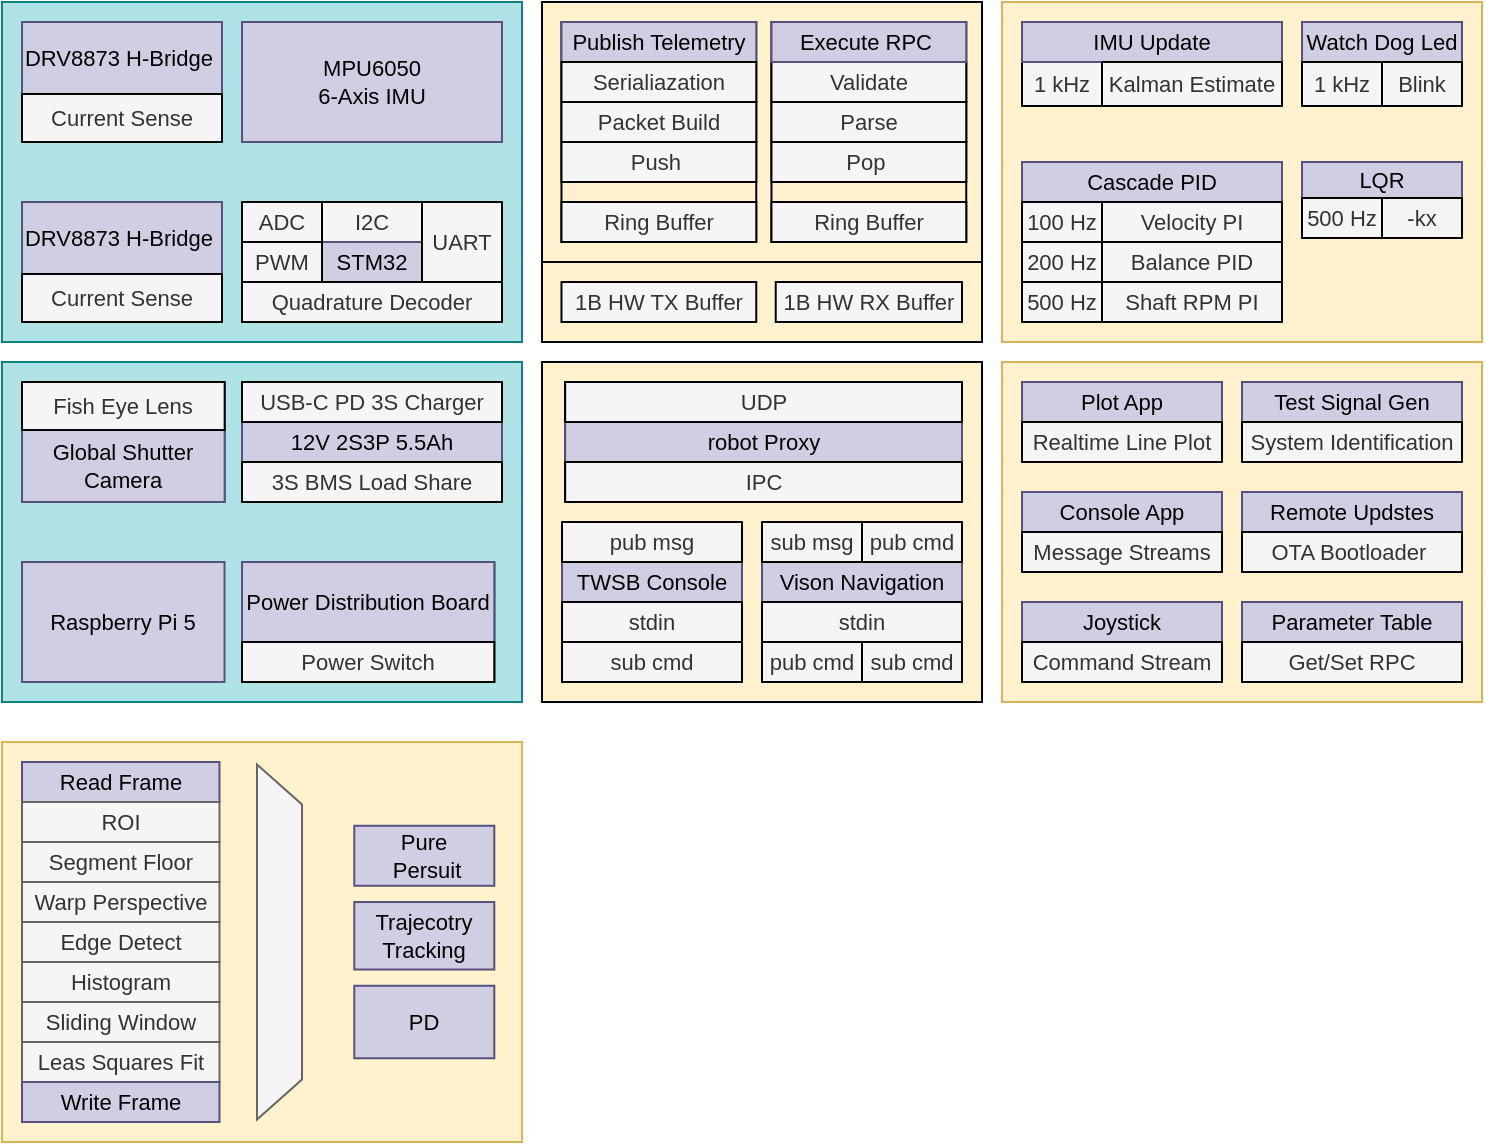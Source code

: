 <mxfile scale="2" border="0">
    <diagram id="Z3IE_bP1fBQQ4hotot2r" name="TOP">
        <mxGraphModel dx="700" dy="578" grid="1" gridSize="10" guides="1" tooltips="1" connect="1" arrows="1" fold="1" page="1" pageScale="1" pageWidth="827" pageHeight="1169" math="0" shadow="0">
            <root>
                <mxCell id="0"/>
                <mxCell id="1" parent="0"/>
                <mxCell id="LpJp70ssXn25x-299mIv-262" value="" style="rounded=0;whiteSpace=wrap;html=1;labelBackgroundColor=none;fontSize=11;fillColor=#fff2cc;strokeColor=#d6b656;" parent="1" vertex="1">
                    <mxGeometry x="50" y="390" width="260" height="200" as="geometry"/>
                </mxCell>
                <mxCell id="LpJp70ssXn25x-299mIv-232" value="" style="rounded=0;whiteSpace=wrap;html=1;labelBackgroundColor=none;fontSize=11;fillColor=#fff2cc;strokeColor=#d6b656;" parent="1" vertex="1">
                    <mxGeometry x="550" y="20" width="240" height="170" as="geometry"/>
                </mxCell>
                <mxCell id="LpJp70ssXn25x-299mIv-151" value="" style="rounded=0;whiteSpace=wrap;html=1;labelBackgroundColor=none;fontSize=11;fillColor=#fff2cc;strokeColor=default;fontColor=#333333;" parent="1" vertex="1">
                    <mxGeometry x="320" y="20" width="220" height="170" as="geometry"/>
                </mxCell>
                <mxCell id="LpJp70ssXn25x-299mIv-199" value="Cascade PID" style="rounded=0;whiteSpace=wrap;html=1;labelBackgroundColor=none;strokeColor=#56517e;fontSize=11;fillColor=#d0cee2;" parent="1" vertex="1">
                    <mxGeometry x="560" y="100" width="130" height="20" as="geometry"/>
                </mxCell>
                <mxCell id="LpJp70ssXn25x-299mIv-200" value="LQR" style="rounded=0;whiteSpace=wrap;html=1;labelBackgroundColor=none;strokeColor=#56517e;fontSize=11;fillColor=#d0cee2;" parent="1" vertex="1">
                    <mxGeometry x="700" y="100" width="80" height="18" as="geometry"/>
                </mxCell>
                <mxCell id="LpJp70ssXn25x-299mIv-218" value="1 kHz" style="rounded=0;whiteSpace=wrap;html=1;labelBackgroundColor=none;fontSize=11;fontColor=#333333;fillColor=#f5f5f5;strokeColor=default;" parent="1" vertex="1">
                    <mxGeometry x="560" y="50" width="40" height="22" as="geometry"/>
                </mxCell>
                <mxCell id="LpJp70ssXn25x-299mIv-219" value="IMU Update" style="rounded=0;whiteSpace=wrap;html=1;labelBackgroundColor=none;fontSize=11;fillColor=#d0cee2;strokeColor=#56517e;" parent="1" vertex="1">
                    <mxGeometry x="560" y="30" width="130" height="20" as="geometry"/>
                </mxCell>
                <mxCell id="LpJp70ssXn25x-299mIv-220" value="Kalman Estimate" style="rounded=0;whiteSpace=wrap;html=1;labelBackgroundColor=none;fontSize=11;fontColor=#333333;fillColor=#f5f5f5;strokeColor=default;" parent="1" vertex="1">
                    <mxGeometry x="600" y="50" width="90" height="22" as="geometry"/>
                </mxCell>
                <mxCell id="LpJp70ssXn25x-299mIv-221" value="Velocity PI" style="rounded=0;whiteSpace=wrap;html=1;labelBackgroundColor=none;fontSize=11;fontColor=#333333;fillColor=#f5f5f5;strokeColor=default;" parent="1" vertex="1">
                    <mxGeometry x="600" y="120" width="90" height="20" as="geometry"/>
                </mxCell>
                <mxCell id="LpJp70ssXn25x-299mIv-222" value="100 Hz" style="rounded=0;whiteSpace=wrap;html=1;labelBackgroundColor=none;fontSize=11;fontColor=#333333;fillColor=#f5f5f5;strokeColor=default;" parent="1" vertex="1">
                    <mxGeometry x="560" y="120" width="40" height="20" as="geometry"/>
                </mxCell>
                <mxCell id="LpJp70ssXn25x-299mIv-223" value="Balance PID" style="rounded=0;whiteSpace=wrap;html=1;labelBackgroundColor=none;fontSize=11;fontColor=#333333;fillColor=#f5f5f5;strokeColor=default;" parent="1" vertex="1">
                    <mxGeometry x="600" y="140" width="90" height="20" as="geometry"/>
                </mxCell>
                <mxCell id="LpJp70ssXn25x-299mIv-224" value="200 Hz" style="rounded=0;whiteSpace=wrap;html=1;labelBackgroundColor=none;fontSize=11;fontColor=#333333;fillColor=#f5f5f5;strokeColor=default;" parent="1" vertex="1">
                    <mxGeometry x="560" y="140" width="40" height="20" as="geometry"/>
                </mxCell>
                <mxCell id="LpJp70ssXn25x-299mIv-225" value="500 Hz" style="rounded=0;whiteSpace=wrap;html=1;labelBackgroundColor=none;fontSize=11;fontColor=#333333;fillColor=#f5f5f5;strokeColor=default;" parent="1" vertex="1">
                    <mxGeometry x="560" y="160" width="40" height="20" as="geometry"/>
                </mxCell>
                <mxCell id="LpJp70ssXn25x-299mIv-226" value="Shaft RPM PI" style="rounded=0;whiteSpace=wrap;html=1;labelBackgroundColor=none;fontSize=11;fontColor=#333333;fillColor=#f5f5f5;strokeColor=default;" parent="1" vertex="1">
                    <mxGeometry x="600" y="160" width="90" height="20" as="geometry"/>
                </mxCell>
                <mxCell id="LpJp70ssXn25x-299mIv-227" value="-kx" style="rounded=0;whiteSpace=wrap;html=1;labelBackgroundColor=none;strokeColor=default;fontSize=11;fontColor=#333333;fillColor=#f5f5f5;" parent="1" vertex="1">
                    <mxGeometry x="740" y="118" width="40" height="20" as="geometry"/>
                </mxCell>
                <mxCell id="LpJp70ssXn25x-299mIv-228" value="500 Hz" style="rounded=0;whiteSpace=wrap;html=1;labelBackgroundColor=none;fontSize=11;fontColor=#333333;fillColor=#f5f5f5;strokeColor=default;" parent="1" vertex="1">
                    <mxGeometry x="700" y="118" width="40" height="20" as="geometry"/>
                </mxCell>
                <mxCell id="LpJp70ssXn25x-299mIv-229" value="Watch Dog Led" style="rounded=0;whiteSpace=wrap;html=1;labelBackgroundColor=none;strokeColor=#56517e;fontSize=11;fillColor=#d0cee2;" parent="1" vertex="1">
                    <mxGeometry x="700" y="30" width="80" height="20" as="geometry"/>
                </mxCell>
                <mxCell id="LpJp70ssXn25x-299mIv-230" value="1 kHz" style="rounded=0;whiteSpace=wrap;html=1;labelBackgroundColor=none;fontSize=11;fontColor=#333333;fillColor=#f5f5f5;strokeColor=default;" parent="1" vertex="1">
                    <mxGeometry x="700" y="50" width="40" height="22" as="geometry"/>
                </mxCell>
                <mxCell id="LpJp70ssXn25x-299mIv-231" value="Blink" style="rounded=0;whiteSpace=wrap;html=1;labelBackgroundColor=none;fontSize=11;fontColor=#333333;fillColor=#f5f5f5;strokeColor=default;" parent="1" vertex="1">
                    <mxGeometry x="740" y="50" width="40" height="22" as="geometry"/>
                </mxCell>
                <mxCell id="LpJp70ssXn25x-299mIv-153" value="" style="rounded=0;whiteSpace=wrap;html=1;labelBackgroundColor=none;fontSize=11;fillColor=#fff2cc;strokeColor=#030302;" parent="1" vertex="1">
                    <mxGeometry x="320" y="150" width="220" height="40" as="geometry"/>
                </mxCell>
                <mxCell id="LpJp70ssXn25x-299mIv-137" value="1B HW TX Buffer" style="rounded=0;whiteSpace=wrap;html=1;labelBackgroundColor=none;fontSize=11;fillColor=#f5f5f5;fontColor=#333333;strokeColor=default;" parent="1" vertex="1">
                    <mxGeometry x="329.739" y="160" width="97.391" height="20" as="geometry"/>
                </mxCell>
                <mxCell id="LpJp70ssXn25x-299mIv-142" value="1B HW RX Buffer" style="rounded=0;whiteSpace=wrap;html=1;labelBackgroundColor=none;fontSize=11;fillColor=#f5f5f5;fontColor=#333333;strokeColor=default;" parent="1" vertex="1">
                    <mxGeometry x="436.87" y="160" width="93.13" height="20" as="geometry"/>
                </mxCell>
                <mxCell id="LpJp70ssXn25x-299mIv-159" value="" style="group;fontSize=11;fontColor=#333333;strokeColor=default;" parent="1" vertex="1" connectable="0">
                    <mxGeometry x="329.739" y="30" width="97.391" height="110" as="geometry"/>
                </mxCell>
                <mxCell id="LpJp70ssXn25x-299mIv-138" value="Ring Buffer" style="rounded=0;whiteSpace=wrap;html=1;labelBackgroundColor=none;fontSize=11;fontColor=#333333;fillColor=#f5f5f5;strokeColor=default;" parent="LpJp70ssXn25x-299mIv-159" vertex="1">
                    <mxGeometry y="90" width="97.391" height="20" as="geometry"/>
                </mxCell>
                <mxCell id="LpJp70ssXn25x-299mIv-143" value="Publish Telemetry" style="rounded=0;whiteSpace=wrap;html=1;labelBackgroundColor=none;fontSize=11;fillColor=#d0cee2;strokeColor=#56517e;" parent="LpJp70ssXn25x-299mIv-159" vertex="1">
                    <mxGeometry width="97.391" height="20" as="geometry"/>
                </mxCell>
                <mxCell id="LpJp70ssXn25x-299mIv-144" value="Serialiazation" style="rounded=0;whiteSpace=wrap;html=1;labelBackgroundColor=none;fontSize=11;fontColor=#333333;fillColor=#f5f5f5;strokeColor=default;" parent="LpJp70ssXn25x-299mIv-159" vertex="1">
                    <mxGeometry y="20" width="97.391" height="20" as="geometry"/>
                </mxCell>
                <mxCell id="LpJp70ssXn25x-299mIv-145" value="Packet Build" style="rounded=0;whiteSpace=wrap;html=1;labelBackgroundColor=none;fontSize=11;fontColor=#333333;fillColor=#f5f5f5;strokeColor=default;" parent="LpJp70ssXn25x-299mIv-159" vertex="1">
                    <mxGeometry y="40" width="97.391" height="20" as="geometry"/>
                </mxCell>
                <mxCell id="LpJp70ssXn25x-299mIv-146" value="Push&amp;nbsp;" style="rounded=0;whiteSpace=wrap;html=1;labelBackgroundColor=none;fontSize=11;fontColor=#333333;fillColor=#f5f5f5;strokeColor=default;" parent="LpJp70ssXn25x-299mIv-159" vertex="1">
                    <mxGeometry y="60" width="97.391" height="20" as="geometry"/>
                </mxCell>
                <mxCell id="LpJp70ssXn25x-299mIv-160" value="" style="group;fontSize=11;fontColor=#333333;strokeColor=default;" parent="1" vertex="1" connectable="0">
                    <mxGeometry x="434.74" y="30" width="97.391" height="110" as="geometry"/>
                </mxCell>
                <mxCell id="LpJp70ssXn25x-299mIv-141" value="Ring Buffer" style="rounded=0;whiteSpace=wrap;html=1;labelBackgroundColor=none;fontSize=11;fontColor=#333333;fillColor=#f5f5f5;strokeColor=default;" parent="LpJp70ssXn25x-299mIv-160" vertex="1">
                    <mxGeometry y="90" width="97.391" height="20" as="geometry"/>
                </mxCell>
                <mxCell id="LpJp70ssXn25x-299mIv-147" value="Pop&amp;nbsp;" style="rounded=0;whiteSpace=wrap;html=1;labelBackgroundColor=none;fontSize=11;fontColor=#333333;fillColor=#f5f5f5;strokeColor=default;" parent="LpJp70ssXn25x-299mIv-160" vertex="1">
                    <mxGeometry y="60" width="97.391" height="20" as="geometry"/>
                </mxCell>
                <mxCell id="LpJp70ssXn25x-299mIv-148" value="Parse" style="rounded=0;whiteSpace=wrap;html=1;labelBackgroundColor=none;fontSize=11;fontColor=#333333;fillColor=#f5f5f5;strokeColor=default;" parent="LpJp70ssXn25x-299mIv-160" vertex="1">
                    <mxGeometry y="40" width="97.391" height="20" as="geometry"/>
                </mxCell>
                <mxCell id="LpJp70ssXn25x-299mIv-149" value="Validate" style="rounded=0;whiteSpace=wrap;html=1;labelBackgroundColor=none;fontSize=11;fontColor=#333333;fillColor=#f5f5f5;strokeColor=default;" parent="LpJp70ssXn25x-299mIv-160" vertex="1">
                    <mxGeometry y="20" width="97.391" height="20" as="geometry"/>
                </mxCell>
                <mxCell id="LpJp70ssXn25x-299mIv-150" value="Execute RPC&amp;nbsp;" style="rounded=0;whiteSpace=wrap;html=1;labelBackgroundColor=none;fontSize=11;fillColor=#d0cee2;strokeColor=#56517e;" parent="LpJp70ssXn25x-299mIv-160" vertex="1">
                    <mxGeometry width="97.391" height="20" as="geometry"/>
                </mxCell>
                <mxCell id="LpJp70ssXn25x-299mIv-241" value="" style="rounded=0;whiteSpace=wrap;html=1;labelBackgroundColor=none;fontSize=11;fillColor=#fff2cc;strokeColor=#d6b656;" parent="1" vertex="1">
                    <mxGeometry x="550" y="200" width="240" height="170" as="geometry"/>
                </mxCell>
                <mxCell id="LpJp70ssXn25x-299mIv-191" value="" style="rounded=0;whiteSpace=wrap;html=1;labelBackgroundColor=none;fontSize=11;fillColor=#fff2cc;strokeColor=default;fontColor=#333333;" parent="1" vertex="1">
                    <mxGeometry x="320" y="200" width="220" height="170" as="geometry"/>
                </mxCell>
                <mxCell id="LpJp70ssXn25x-299mIv-192" value="" style="group;fontSize=11;fontColor=#333333;strokeColor=default;" parent="1" vertex="1" connectable="0">
                    <mxGeometry x="330" y="280" width="90" height="80" as="geometry"/>
                </mxCell>
                <mxCell id="LpJp70ssXn25x-299mIv-167" value="TWSB Console" style="rounded=0;whiteSpace=wrap;html=1;labelBackgroundColor=none;strokeColor=#56517e;fontSize=11;fillColor=#d0cee2;" parent="LpJp70ssXn25x-299mIv-192" vertex="1">
                    <mxGeometry y="20" width="90" height="20" as="geometry"/>
                </mxCell>
                <mxCell id="LpJp70ssXn25x-299mIv-168" value="stdin" style="rounded=0;whiteSpace=wrap;html=1;labelBackgroundColor=none;strokeColor=default;fontSize=11;fontColor=#333333;fillColor=#f5f5f5;" parent="LpJp70ssXn25x-299mIv-192" vertex="1">
                    <mxGeometry y="40" width="90" height="20" as="geometry"/>
                </mxCell>
                <mxCell id="LpJp70ssXn25x-299mIv-169" value="sub cmd" style="rounded=0;whiteSpace=wrap;html=1;labelBackgroundColor=none;strokeColor=default;fontSize=11;fontColor=#333333;fillColor=#f5f5f5;" parent="LpJp70ssXn25x-299mIv-192" vertex="1">
                    <mxGeometry y="60" width="90" height="20" as="geometry"/>
                </mxCell>
                <mxCell id="LpJp70ssXn25x-299mIv-170" value="pub msg" style="rounded=0;whiteSpace=wrap;html=1;labelBackgroundColor=none;strokeColor=default;fontSize=11;fontColor=#333333;fillColor=#f5f5f5;" parent="LpJp70ssXn25x-299mIv-192" vertex="1">
                    <mxGeometry width="90" height="20" as="geometry"/>
                </mxCell>
                <mxCell id="LpJp70ssXn25x-299mIv-194" value="" style="group;fontSize=11;fontColor=#333333;strokeColor=default;" parent="1" vertex="1" connectable="0">
                    <mxGeometry x="430" y="280" width="100" height="80" as="geometry"/>
                </mxCell>
                <mxCell id="LpJp70ssXn25x-299mIv-171" value="Vison Navigation" style="rounded=0;whiteSpace=wrap;html=1;labelBackgroundColor=none;strokeColor=#56517e;fontSize=11;fillColor=#d0cee2;" parent="LpJp70ssXn25x-299mIv-194" vertex="1">
                    <mxGeometry y="20" width="100" height="20" as="geometry"/>
                </mxCell>
                <mxCell id="LpJp70ssXn25x-299mIv-172" value="stdin" style="rounded=0;whiteSpace=wrap;html=1;labelBackgroundColor=none;strokeColor=default;fontSize=11;fontColor=#333333;fillColor=#f5f5f5;" parent="LpJp70ssXn25x-299mIv-194" vertex="1">
                    <mxGeometry y="40" width="100" height="20" as="geometry"/>
                </mxCell>
                <mxCell id="LpJp70ssXn25x-299mIv-173" value="pub cmd" style="rounded=0;whiteSpace=wrap;html=1;labelBackgroundColor=none;strokeColor=default;fontSize=11;fontColor=#333333;fillColor=#f5f5f5;" parent="LpJp70ssXn25x-299mIv-194" vertex="1">
                    <mxGeometry y="60" width="50" height="20" as="geometry"/>
                </mxCell>
                <mxCell id="LpJp70ssXn25x-299mIv-174" value="pub cmd" style="rounded=0;whiteSpace=wrap;html=1;labelBackgroundColor=none;strokeColor=default;fontSize=11;fontColor=#333333;fillColor=#f5f5f5;" parent="LpJp70ssXn25x-299mIv-194" vertex="1">
                    <mxGeometry x="50" width="50" height="20" as="geometry"/>
                </mxCell>
                <mxCell id="LpJp70ssXn25x-299mIv-176" value="sub cmd" style="rounded=0;whiteSpace=wrap;html=1;labelBackgroundColor=none;strokeColor=default;fontSize=11;fontColor=#333333;fillColor=#f5f5f5;" parent="LpJp70ssXn25x-299mIv-194" vertex="1">
                    <mxGeometry x="50" y="60" width="50" height="20" as="geometry"/>
                </mxCell>
                <mxCell id="LpJp70ssXn25x-299mIv-179" value="sub msg" style="rounded=0;whiteSpace=wrap;html=1;labelBackgroundColor=none;strokeColor=default;fontSize=11;fontColor=#333333;fillColor=#f5f5f5;" parent="LpJp70ssXn25x-299mIv-194" vertex="1">
                    <mxGeometry width="50" height="20" as="geometry"/>
                </mxCell>
                <mxCell id="LpJp70ssXn25x-299mIv-197" value="" style="group;fontSize=11;fontColor=#333333;strokeColor=default;" parent="1" vertex="1" connectable="0">
                    <mxGeometry x="331.58" y="210" width="198.42" height="60" as="geometry"/>
                </mxCell>
                <mxCell id="LpJp70ssXn25x-299mIv-183" value="robot Proxy" style="rounded=0;whiteSpace=wrap;html=1;labelBackgroundColor=none;strokeColor=#56517e;fontSize=11;fillColor=#d0cee2;" parent="LpJp70ssXn25x-299mIv-197" vertex="1">
                    <mxGeometry y="20" width="198.42" height="20" as="geometry"/>
                </mxCell>
                <mxCell id="LpJp70ssXn25x-299mIv-184" value="IPC" style="rounded=0;whiteSpace=wrap;html=1;labelBackgroundColor=none;strokeColor=default;fontSize=11;fontColor=#333333;fillColor=#f5f5f5;" parent="LpJp70ssXn25x-299mIv-197" vertex="1">
                    <mxGeometry y="40" width="198.42" height="20" as="geometry"/>
                </mxCell>
                <mxCell id="LpJp70ssXn25x-299mIv-185" value="UDP" style="rounded=0;whiteSpace=wrap;html=1;labelBackgroundColor=none;strokeColor=default;fontSize=11;fontColor=#333333;fillColor=#f5f5f5;" parent="LpJp70ssXn25x-299mIv-197" vertex="1">
                    <mxGeometry width="198.42" height="20" as="geometry"/>
                </mxCell>
                <mxCell id="LpJp70ssXn25x-299mIv-233" value="Plot App" style="rounded=0;whiteSpace=wrap;html=1;labelBackgroundColor=none;strokeColor=#56517e;fontSize=11;fillColor=#d0cee2;" parent="1" vertex="1">
                    <mxGeometry x="560" y="210" width="100" height="20" as="geometry"/>
                </mxCell>
                <mxCell id="LpJp70ssXn25x-299mIv-234" value="Test Signal Gen" style="rounded=0;whiteSpace=wrap;html=1;labelBackgroundColor=none;strokeColor=#56517e;fontSize=11;fillColor=#d0cee2;" parent="1" vertex="1">
                    <mxGeometry x="670" y="210" width="110" height="20" as="geometry"/>
                </mxCell>
                <mxCell id="LpJp70ssXn25x-299mIv-235" value="Joystick" style="rounded=0;whiteSpace=wrap;html=1;labelBackgroundColor=none;strokeColor=#56517e;fontSize=11;fillColor=#d0cee2;" parent="1" vertex="1">
                    <mxGeometry x="560" y="320" width="100" height="20" as="geometry"/>
                </mxCell>
                <mxCell id="LpJp70ssXn25x-299mIv-236" value="Parameter Table" style="rounded=0;whiteSpace=wrap;html=1;labelBackgroundColor=none;strokeColor=#56517e;fontSize=11;fillColor=#d0cee2;" parent="1" vertex="1">
                    <mxGeometry x="670" y="320" width="110" height="20" as="geometry"/>
                </mxCell>
                <mxCell id="LpJp70ssXn25x-299mIv-237" value="Realtime Line Plot" style="rounded=0;whiteSpace=wrap;html=1;labelBackgroundColor=none;strokeColor=default;fontSize=11;fontColor=#333333;fillColor=#f5f5f5;" parent="1" vertex="1">
                    <mxGeometry x="560" y="230" width="100" height="20" as="geometry"/>
                </mxCell>
                <mxCell id="LpJp70ssXn25x-299mIv-238" value="Command Stream" style="rounded=0;whiteSpace=wrap;html=1;labelBackgroundColor=none;strokeColor=default;fontSize=11;fontColor=#333333;fillColor=#f5f5f5;" parent="1" vertex="1">
                    <mxGeometry x="560" y="340" width="100" height="20" as="geometry"/>
                </mxCell>
                <mxCell id="LpJp70ssXn25x-299mIv-239" value="Get/Set RPC" style="rounded=0;whiteSpace=wrap;html=1;labelBackgroundColor=none;strokeColor=default;fontSize=11;fontColor=#333333;fillColor=#f5f5f5;" parent="1" vertex="1">
                    <mxGeometry x="670" y="340" width="110" height="20" as="geometry"/>
                </mxCell>
                <mxCell id="LpJp70ssXn25x-299mIv-240" value="System Identification" style="rounded=0;whiteSpace=wrap;html=1;labelBackgroundColor=none;strokeColor=default;fontSize=11;fontColor=#333333;fillColor=#f5f5f5;" parent="1" vertex="1">
                    <mxGeometry x="670" y="230" width="110" height="20" as="geometry"/>
                </mxCell>
                <mxCell id="LpJp70ssXn25x-299mIv-242" value="Console App" style="rounded=0;whiteSpace=wrap;html=1;labelBackgroundColor=none;strokeColor=#56517e;fontSize=11;fillColor=#d0cee2;" parent="1" vertex="1">
                    <mxGeometry x="560" y="265" width="100" height="20" as="geometry"/>
                </mxCell>
                <mxCell id="LpJp70ssXn25x-299mIv-243" value="Message Streams" style="rounded=0;whiteSpace=wrap;html=1;labelBackgroundColor=none;strokeColor=default;fontSize=11;fontColor=#333333;fillColor=#f5f5f5;" parent="1" vertex="1">
                    <mxGeometry x="560" y="285" width="100" height="20" as="geometry"/>
                </mxCell>
                <mxCell id="LpJp70ssXn25x-299mIv-244" value="Remote Updstes" style="rounded=0;whiteSpace=wrap;html=1;labelBackgroundColor=none;strokeColor=#56517e;fontSize=11;fillColor=#d0cee2;" parent="1" vertex="1">
                    <mxGeometry x="670" y="265" width="110" height="20" as="geometry"/>
                </mxCell>
                <mxCell id="LpJp70ssXn25x-299mIv-245" value="OTA Bootloader&amp;nbsp;" style="rounded=0;whiteSpace=wrap;html=1;labelBackgroundColor=none;strokeColor=default;fontSize=11;fontColor=#333333;fillColor=#f5f5f5;" parent="1" vertex="1">
                    <mxGeometry x="670" y="285" width="110" height="20" as="geometry"/>
                </mxCell>
                <mxCell id="LpJp70ssXn25x-299mIv-123" value="" style="rounded=0;whiteSpace=wrap;html=1;fontSize=11;fillColor=#b0e3e6;strokeColor=#0e8088;" parent="1" vertex="1">
                    <mxGeometry x="50" y="200" width="260" height="170" as="geometry"/>
                </mxCell>
                <mxCell id="LpJp70ssXn25x-299mIv-109" value="Raspberry Pi 5" style="rounded=0;whiteSpace=wrap;html=1;fontSize=11;fillColor=#d0cee2;strokeColor=#56517e;" parent="1" vertex="1">
                    <mxGeometry x="60" y="300" width="101.26" height="60" as="geometry"/>
                </mxCell>
                <mxCell id="LpJp70ssXn25x-299mIv-117" value="" style="group;fillColor=#d0cee2;strokeColor=#56517e;fontSize=11;" parent="1" vertex="1" connectable="0">
                    <mxGeometry x="59.999" y="210" width="101.331" height="60" as="geometry"/>
                </mxCell>
                <mxCell id="LpJp70ssXn25x-299mIv-107" value="&lt;span style=&quot;font-family: Helvetica; font-size: 11px; font-style: normal; font-variant-ligatures: normal; font-variant-caps: normal; font-weight: 400; letter-spacing: normal; orphans: 2; text-align: center; text-indent: 0px; text-transform: none; widows: 2; word-spacing: 0px; -webkit-text-stroke-width: 0px; text-decoration-thickness: initial; text-decoration-style: initial; text-decoration-color: initial; float: none; display: inline !important;&quot;&gt;Global Shutter Camera&lt;/span&gt;" style="rounded=0;whiteSpace=wrap;html=1;fontSize=11;fillColor=#d0cee2;strokeColor=#56517e;" parent="LpJp70ssXn25x-299mIv-117" vertex="1">
                    <mxGeometry y="24" width="101.331" height="36" as="geometry"/>
                </mxCell>
                <mxCell id="LpJp70ssXn25x-299mIv-108" value="Fish Eye Lens" style="rounded=0;whiteSpace=wrap;html=1;fontSize=11;fillColor=#f5f5f5;strokeColor=default;fontColor=#333333;" parent="LpJp70ssXn25x-299mIv-117" vertex="1">
                    <mxGeometry width="101.331" height="24" as="geometry"/>
                </mxCell>
                <mxCell id="LpJp70ssXn25x-299mIv-133" value="" style="group;fontSize=11;fontColor=#333333;strokeColor=default;" parent="1" vertex="1" connectable="0">
                    <mxGeometry x="170" y="210" width="130" height="60" as="geometry"/>
                </mxCell>
                <mxCell id="LpJp70ssXn25x-299mIv-101" value="12V 2S3P 5.5Ah" style="rounded=0;whiteSpace=wrap;html=1;fontSize=11;fillColor=#d0cee2;strokeColor=#56517e;" parent="LpJp70ssXn25x-299mIv-133" vertex="1">
                    <mxGeometry y="20" width="130.0" height="20" as="geometry"/>
                </mxCell>
                <mxCell id="LpJp70ssXn25x-299mIv-102" value="USB-C PD 3S Charger" style="rounded=0;whiteSpace=wrap;html=1;fontSize=11;fillColor=#f5f5f5;fontColor=#333333;strokeColor=default;" parent="LpJp70ssXn25x-299mIv-133" vertex="1">
                    <mxGeometry width="130.0" height="20" as="geometry"/>
                </mxCell>
                <mxCell id="LpJp70ssXn25x-299mIv-103" value="3S BMS Load Share" style="rounded=0;whiteSpace=wrap;html=1;fontSize=11;fillColor=#f5f5f5;fontColor=#333333;strokeColor=default;" parent="LpJp70ssXn25x-299mIv-133" vertex="1">
                    <mxGeometry y="40" width="130.0" height="20" as="geometry"/>
                </mxCell>
                <mxCell id="LpJp70ssXn25x-299mIv-134" value="" style="group;fillColor=#f5f5f5;fontColor=#333333;strokeColor=default;fontSize=11;" parent="1" vertex="1" connectable="0">
                    <mxGeometry x="170" y="300" width="126.15" height="60" as="geometry"/>
                </mxCell>
                <mxCell id="LpJp70ssXn25x-299mIv-110" value="Power Distribution Board" style="rounded=0;whiteSpace=wrap;html=1;fontSize=11;fillColor=#d0cee2;strokeColor=#56517e;" parent="LpJp70ssXn25x-299mIv-134" vertex="1">
                    <mxGeometry width="126.15" height="40" as="geometry"/>
                </mxCell>
                <mxCell id="LpJp70ssXn25x-299mIv-111" value="Power Switch" style="rounded=0;whiteSpace=wrap;html=1;fontSize=11;fillColor=#f5f5f5;fontColor=#333333;strokeColor=default;" parent="LpJp70ssXn25x-299mIv-134" vertex="1">
                    <mxGeometry y="40" width="126.15" height="20" as="geometry"/>
                </mxCell>
                <mxCell id="LpJp70ssXn25x-299mIv-119" value="" style="rounded=0;whiteSpace=wrap;html=1;fontSize=11;fillColor=#b0e3e6;strokeColor=#0e8088;" parent="1" vertex="1">
                    <mxGeometry x="50" y="20" width="260" height="170" as="geometry"/>
                </mxCell>
                <mxCell id="LpJp70ssXn25x-299mIv-106" value="&lt;font style=&quot;font-size: 11px;&quot;&gt;&lt;span style=&quot;font-family: Helvetica; font-size: 11px; font-style: normal; font-variant-ligatures: normal; font-variant-caps: normal; font-weight: 400; letter-spacing: normal; orphans: 2; text-align: center; text-indent: 0px; text-transform: none; widows: 2; word-spacing: 0px; -webkit-text-stroke-width: 0px; text-decoration-thickness: initial; text-decoration-style: initial; text-decoration-color: initial; float: none; display: inline !important;&quot;&gt;MPU6050&lt;/span&gt;&lt;br style=&quot;border-color: var(--border-color); font-family: Helvetica; font-size: 11px; font-style: normal; font-variant-ligatures: normal; font-variant-caps: normal; font-weight: 400; letter-spacing: normal; orphans: 2; text-align: center; text-indent: 0px; text-transform: none; widows: 2; word-spacing: 0px; -webkit-text-stroke-width: 0px; text-decoration-thickness: initial; text-decoration-style: initial; text-decoration-color: initial;&quot;&gt;&lt;span style=&quot;font-family: Helvetica; font-size: 11px; font-style: normal; font-variant-ligatures: normal; font-variant-caps: normal; font-weight: 400; letter-spacing: normal; orphans: 2; text-align: center; text-indent: 0px; text-transform: none; widows: 2; word-spacing: 0px; -webkit-text-stroke-width: 0px; text-decoration-thickness: initial; text-decoration-style: initial; text-decoration-color: initial; float: none; display: inline !important;&quot;&gt;6-Axis IMU&lt;/span&gt;&lt;/font&gt;" style="rounded=0;whiteSpace=wrap;html=1;fontSize=11;fillColor=#d0cee2;strokeColor=#56517e;" parent="1" vertex="1">
                    <mxGeometry x="170" y="30" width="130" height="60" as="geometry"/>
                </mxCell>
                <mxCell id="LpJp70ssXn25x-299mIv-114" value="" style="group;fontSize=11;fontColor=#333333;strokeColor=default;" parent="1" vertex="1" connectable="0">
                    <mxGeometry x="60" y="120" width="100" height="60" as="geometry"/>
                </mxCell>
                <mxCell id="LpJp70ssXn25x-299mIv-115" value="DRV8873 H-Bridge&amp;nbsp;" style="rounded=0;whiteSpace=wrap;html=1;fillColor=#d0cee2;strokeColor=#56517e;fontSize=11;" parent="LpJp70ssXn25x-299mIv-114" vertex="1">
                    <mxGeometry width="100.0" height="36" as="geometry"/>
                </mxCell>
                <mxCell id="LpJp70ssXn25x-299mIv-116" value="&lt;span style=&quot;font-size: 11px;&quot;&gt;Current Sense&lt;/span&gt;" style="rounded=0;whiteSpace=wrap;html=1;fontSize=11;fillColor=#f5f5f5;fontColor=#333333;strokeColor=default;" parent="LpJp70ssXn25x-299mIv-114" vertex="1">
                    <mxGeometry y="36" width="100.0" height="24" as="geometry"/>
                </mxCell>
                <mxCell id="LpJp70ssXn25x-299mIv-127" value="" style="group;fillColor=#f5f5f5;fontColor=#333333;strokeColor=default;fontSize=11;" parent="1" vertex="1" connectable="0">
                    <mxGeometry x="60" y="30" width="100" height="60" as="geometry"/>
                </mxCell>
                <mxCell id="LpJp70ssXn25x-299mIv-128" value="DRV8873 H-Bridge&amp;nbsp;" style="rounded=0;whiteSpace=wrap;html=1;fillColor=#d0cee2;strokeColor=#56517e;fontSize=11;" parent="LpJp70ssXn25x-299mIv-127" vertex="1">
                    <mxGeometry width="100" height="36" as="geometry"/>
                </mxCell>
                <mxCell id="LpJp70ssXn25x-299mIv-129" value="&lt;span style=&quot;font-size: 11px;&quot;&gt;Current Sense&lt;/span&gt;" style="rounded=0;whiteSpace=wrap;html=1;fontSize=11;fillColor=#f5f5f5;fontColor=#333333;strokeColor=default;" parent="LpJp70ssXn25x-299mIv-127" vertex="1">
                    <mxGeometry y="36" width="100" height="24" as="geometry"/>
                </mxCell>
                <mxCell id="LpJp70ssXn25x-299mIv-166" value="" style="group;fontSize=11;fontColor=#333333;strokeColor=default;" parent="1" vertex="1" connectable="0">
                    <mxGeometry x="170" y="120" width="130" height="60" as="geometry"/>
                </mxCell>
                <mxCell id="LpJp70ssXn25x-299mIv-91" value="I2C" style="rounded=0;whiteSpace=wrap;html=1;container=0;fillColor=#f5f5f5;fontColor=#333333;strokeColor=default;fontSize=11;" parent="LpJp70ssXn25x-299mIv-166" vertex="1">
                    <mxGeometry x="20" width="90" height="20" as="geometry"/>
                </mxCell>
                <mxCell id="LpJp70ssXn25x-299mIv-92" value="STM32" style="rounded=0;whiteSpace=wrap;html=1;container=0;fillColor=#d0cee2;strokeColor=#56517e;fontSize=11;" parent="LpJp70ssXn25x-299mIv-166" vertex="1">
                    <mxGeometry x="20" y="20" width="90" height="20" as="geometry"/>
                </mxCell>
                <mxCell id="LpJp70ssXn25x-299mIv-93" value="&lt;span style=&quot;border-color: var(--border-color); font-size: 11px;&quot;&gt;Quadrature&amp;nbsp;&lt;/span&gt;&lt;span style=&quot;border-color: var(--border-color); font-size: 11px;&quot;&gt;Decoder&lt;/span&gt;" style="rounded=0;whiteSpace=wrap;html=1;container=0;fillColor=#f5f5f5;fontColor=#333333;strokeColor=default;fontSize=11;" parent="LpJp70ssXn25x-299mIv-166" vertex="1">
                    <mxGeometry y="40" width="130" height="20" as="geometry"/>
                </mxCell>
                <mxCell id="LpJp70ssXn25x-299mIv-95" value="PWM" style="rounded=0;whiteSpace=wrap;html=1;container=0;fillColor=#f5f5f5;fontColor=#333333;strokeColor=default;fontSize=11;" parent="LpJp70ssXn25x-299mIv-166" vertex="1">
                    <mxGeometry y="20" width="40" height="20" as="geometry"/>
                </mxCell>
                <mxCell id="LpJp70ssXn25x-299mIv-96" value="UART" style="rounded=0;whiteSpace=wrap;html=1;container=0;fillColor=#f5f5f5;fontColor=#333333;strokeColor=default;fontSize=11;" parent="LpJp70ssXn25x-299mIv-166" vertex="1">
                    <mxGeometry x="90" width="40" height="40" as="geometry"/>
                </mxCell>
                <mxCell id="LpJp70ssXn25x-299mIv-165" value="ADC" style="rounded=0;whiteSpace=wrap;html=1;labelBackgroundColor=none;strokeColor=default;fontSize=11;fontColor=#333333;fillColor=#f5f5f5;" parent="LpJp70ssXn25x-299mIv-166" vertex="1">
                    <mxGeometry width="40" height="20" as="geometry"/>
                </mxCell>
                <mxCell id="LpJp70ssXn25x-299mIv-257" value="Pure&lt;br&gt;&amp;nbsp;Persuit" style="rounded=0;whiteSpace=wrap;html=1;labelBackgroundColor=none;strokeColor=#56517e;fontSize=11;fillColor=#d0cee2;" parent="1" vertex="1">
                    <mxGeometry x="226.15" y="431.88" width="70" height="30" as="geometry"/>
                </mxCell>
                <mxCell id="LpJp70ssXn25x-299mIv-258" value="Trajecotry &lt;br&gt;Tracking" style="rounded=0;whiteSpace=wrap;html=1;labelBackgroundColor=none;strokeColor=#56517e;fontSize=11;fillColor=#d0cee2;" parent="1" vertex="1">
                    <mxGeometry x="226.15" y="470.01" width="70" height="33.75" as="geometry"/>
                </mxCell>
                <mxCell id="LpJp70ssXn25x-299mIv-259" value="" style="group" parent="1" vertex="1" connectable="0">
                    <mxGeometry x="60" y="400" width="98.74" height="160" as="geometry"/>
                </mxCell>
                <mxCell id="LpJp70ssXn25x-299mIv-248" value="Read Frame" style="rounded=0;whiteSpace=wrap;html=1;labelBackgroundColor=none;strokeColor=#56517e;fontSize=11;fillColor=#d0cee2;" parent="LpJp70ssXn25x-299mIv-259" vertex="1">
                    <mxGeometry width="98.74" height="20" as="geometry"/>
                </mxCell>
                <mxCell id="LpJp70ssXn25x-299mIv-249" value="ROI" style="rounded=0;whiteSpace=wrap;html=1;labelBackgroundColor=none;fontSize=11;fillColor=#f5f5f5;fontColor=#333333;strokeColor=#666666;" parent="LpJp70ssXn25x-299mIv-259" vertex="1">
                    <mxGeometry y="20" width="98.74" height="20" as="geometry"/>
                </mxCell>
                <mxCell id="LpJp70ssXn25x-299mIv-250" value="Segment Floor" style="rounded=0;whiteSpace=wrap;html=1;labelBackgroundColor=none;fontSize=11;fillColor=#f5f5f5;fontColor=#333333;strokeColor=#666666;" parent="LpJp70ssXn25x-299mIv-259" vertex="1">
                    <mxGeometry y="40" width="98.74" height="20" as="geometry"/>
                </mxCell>
                <mxCell id="LpJp70ssXn25x-299mIv-252" value="Warp Perspective" style="rounded=0;whiteSpace=wrap;html=1;labelBackgroundColor=none;strokeColor=#666666;fontSize=11;fontColor=#333333;fillColor=#f5f5f5;" parent="LpJp70ssXn25x-299mIv-259" vertex="1">
                    <mxGeometry y="60" width="98.74" height="20" as="geometry"/>
                </mxCell>
                <mxCell id="LpJp70ssXn25x-299mIv-253" value="Edge Detect" style="rounded=0;whiteSpace=wrap;html=1;labelBackgroundColor=none;fontSize=11;fillColor=#f5f5f5;strokeColor=#666666;fontColor=#333333;" parent="LpJp70ssXn25x-299mIv-259" vertex="1">
                    <mxGeometry y="80" width="98.74" height="20" as="geometry"/>
                </mxCell>
                <mxCell id="LpJp70ssXn25x-299mIv-254" value="Histogram" style="rounded=0;whiteSpace=wrap;html=1;labelBackgroundColor=none;strokeColor=#666666;fontSize=11;fontColor=#333333;fillColor=#f5f5f5;" parent="LpJp70ssXn25x-299mIv-259" vertex="1">
                    <mxGeometry y="100" width="98.74" height="20" as="geometry"/>
                </mxCell>
                <mxCell id="LpJp70ssXn25x-299mIv-255" value="Sliding Window" style="rounded=0;whiteSpace=wrap;html=1;labelBackgroundColor=none;strokeColor=#666666;fontSize=11;fontColor=#333333;fillColor=#f5f5f5;" parent="LpJp70ssXn25x-299mIv-259" vertex="1">
                    <mxGeometry y="120" width="98.74" height="20" as="geometry"/>
                </mxCell>
                <mxCell id="LpJp70ssXn25x-299mIv-256" value="Leas Squares Fit" style="rounded=0;whiteSpace=wrap;html=1;labelBackgroundColor=none;strokeColor=#666666;fontSize=11;fontColor=#333333;fillColor=#f5f5f5;" parent="LpJp70ssXn25x-299mIv-259" vertex="1">
                    <mxGeometry y="140" width="98.74" height="20" as="geometry"/>
                </mxCell>
                <mxCell id="LpJp70ssXn25x-299mIv-260" value="PD" style="rounded=0;whiteSpace=wrap;html=1;labelBackgroundColor=none;strokeColor=#56517e;fontSize=11;fillColor=#d0cee2;" parent="1" vertex="1">
                    <mxGeometry x="226.15" y="511.88" width="70" height="36.25" as="geometry"/>
                </mxCell>
                <mxCell id="aGGSpeDV_4uWmrkl6bPn-1" value="" style="shape=trapezoid;perimeter=trapezoidPerimeter;whiteSpace=wrap;html=1;fixedSize=1;labelBackgroundColor=none;fontSize=11;fillColor=#f5f5f5;fontColor=#333333;strokeColor=#666666;rotation=90;flipV=0;" parent="1" vertex="1">
                    <mxGeometry x="100" y="478.75" width="177.5" height="22.5" as="geometry"/>
                </mxCell>
                <mxCell id="aGGSpeDV_4uWmrkl6bPn-11" value="Write Frame" style="rounded=0;whiteSpace=wrap;html=1;labelBackgroundColor=none;strokeColor=#56517e;fontSize=11;fillColor=#d0cee2;" parent="1" vertex="1">
                    <mxGeometry x="60" y="560" width="98.74" height="20" as="geometry"/>
                </mxCell>
            </root>
        </mxGraphModel>
    </diagram>
    <diagram id="q1rmEA_TpBoTAxOBnUqe" name="Modeling Diagrams">
        <mxGraphModel dx="906" dy="578" grid="1" gridSize="10" guides="1" tooltips="1" connect="1" arrows="1" fold="1" page="1" pageScale="1" pageWidth="1169" pageHeight="827" math="1" shadow="0">
            <root>
                <mxCell id="0"/>
                <mxCell id="1" parent="0"/>
                <mxCell id="TKd_RZiGEtcEI9ZwANgn-2" value="in" style="rounded=0;whiteSpace=wrap;html=1;labelBackgroundColor=none;fontSize=11;" parent="1" vertex="1">
                    <mxGeometry x="510" y="20" width="320.5" height="340" as="geometry"/>
                </mxCell>
                <mxCell id="TKd_RZiGEtcEI9ZwANgn-1" value="" style="rounded=0;whiteSpace=wrap;html=1;labelBackgroundColor=none;fontSize=11;" parent="1" vertex="1">
                    <mxGeometry x="670" y="402.5" width="310" height="340" as="geometry"/>
                </mxCell>
                <mxCell id="RGgf09svHBlM94WwxJDz-36" value="" style="rounded=0;whiteSpace=wrap;html=1;" parent="1" vertex="1">
                    <mxGeometry x="360" y="640" width="80" height="80" as="geometry"/>
                </mxCell>
                <mxCell id="RGgf09svHBlM94WwxJDz-28" value="" style="shape=parallelogram;perimeter=parallelogramPerimeter;whiteSpace=wrap;html=1;fixedSize=1;rotation=-15;size=30.0;" parent="1" vertex="1">
                    <mxGeometry x="181.41" y="622.5" width="80" height="120" as="geometry"/>
                </mxCell>
                <mxCell id="r7VjS9YqXIL3C1uOv69l-218" value="" style="group" parent="1" vertex="1" connectable="0">
                    <mxGeometry x="20" y="370" width="520" height="210" as="geometry"/>
                </mxCell>
                <mxCell id="r7VjS9YqXIL3C1uOv69l-217" value="" style="rounded=0;whiteSpace=wrap;html=1;strokeWidth=1;" parent="r7VjS9YqXIL3C1uOv69l-218" vertex="1">
                    <mxGeometry width="520" height="210" as="geometry"/>
                </mxCell>
                <mxCell id="r7VjS9YqXIL3C1uOv69l-148" value="$$L_a$$" style="pointerEvents=1;verticalLabelPosition=bottom;shadow=0;dashed=0;align=center;html=1;verticalAlign=top;shape=mxgraph.electrical.inductors.inductor_3;direction=east;" parent="r7VjS9YqXIL3C1uOv69l-218" vertex="1">
                    <mxGeometry x="170" y="22" width="100" height="8" as="geometry"/>
                </mxCell>
                <mxCell id="r7VjS9YqXIL3C1uOv69l-160" value="M" style="shape=mxgraph.electrical.electro-mechanical.motor_2;html=1;shadow=0;dashed=0;align=center;fontSize=30;strokeWidth=1;direction=north;" parent="r7VjS9YqXIL3C1uOv69l-218" vertex="1">
                    <mxGeometry x="240" y="60" width="60" height="100" as="geometry"/>
                </mxCell>
                <mxCell id="r7VjS9YqXIL3C1uOv69l-161" value="" style="verticalLabelPosition=bottom;shadow=0;dashed=0;align=center;fillColor=strokeColor;html=1;verticalAlign=top;strokeWidth=1;shape=mxgraph.electrical.miscellaneous.monocell_battery;direction=north;" parent="r7VjS9YqXIL3C1uOv69l-218" vertex="1">
                    <mxGeometry x="40" y="60" width="60" height="100" as="geometry"/>
                </mxCell>
                <mxCell id="r7VjS9YqXIL3C1uOv69l-165" value="" style="pointerEvents=1;verticalLabelPosition=bottom;shadow=0;dashed=0;align=center;html=1;verticalAlign=top;shape=mxgraph.electrical.resistors.resistor_2;" parent="r7VjS9YqXIL3C1uOv69l-218" vertex="1">
                    <mxGeometry x="70" y="20" width="100" height="20" as="geometry"/>
                </mxCell>
                <mxCell id="r7VjS9YqXIL3C1uOv69l-169" value="" style="endArrow=none;html=1;strokeWidth=1;exitX=1;exitY=0.5;exitDx=0;exitDy=0;exitPerimeter=0;" parent="r7VjS9YqXIL3C1uOv69l-218" source="r7VjS9YqXIL3C1uOv69l-165" edge="1">
                    <mxGeometry width="50" height="50" relative="1" as="geometry">
                        <mxPoint x="140" y="70" as="sourcePoint"/>
                        <mxPoint x="170" y="30" as="targetPoint"/>
                    </mxGeometry>
                </mxCell>
                <mxCell id="r7VjS9YqXIL3C1uOv69l-172" value="" style="endArrow=none;html=1;strokeWidth=1;entryX=1;entryY=0.5;entryDx=0;entryDy=0;entryPerimeter=0;arcSize=0;" parent="r7VjS9YqXIL3C1uOv69l-218" target="r7VjS9YqXIL3C1uOv69l-160" edge="1">
                    <mxGeometry width="50" height="50" relative="1" as="geometry">
                        <mxPoint x="270" y="30" as="sourcePoint"/>
                        <mxPoint x="180" y="60" as="targetPoint"/>
                        <Array as="points"/>
                    </mxGeometry>
                </mxCell>
                <mxCell id="r7VjS9YqXIL3C1uOv69l-173" value="" style="endArrow=none;html=1;strokeWidth=1;exitX=0;exitY=0.5;exitDx=0;exitDy=0;exitPerimeter=0;entryX=0;entryY=0.5;entryDx=0;entryDy=0;entryPerimeter=0;jumpStyle=none;arcSize=0;" parent="r7VjS9YqXIL3C1uOv69l-218" source="r7VjS9YqXIL3C1uOv69l-161" target="r7VjS9YqXIL3C1uOv69l-160" edge="1">
                    <mxGeometry width="50" height="50" relative="1" as="geometry">
                        <mxPoint x="70" y="210" as="sourcePoint"/>
                        <mxPoint x="120" y="160" as="targetPoint"/>
                        <Array as="points">
                            <mxPoint x="70" y="190"/>
                            <mxPoint x="170" y="190"/>
                            <mxPoint x="270" y="190"/>
                        </Array>
                    </mxGeometry>
                </mxCell>
                <mxCell id="r7VjS9YqXIL3C1uOv69l-194" value="" style="verticalLabelPosition=bottom;shadow=0;dashed=0;align=center;html=1;verticalAlign=top;shape=mxgraph.electrical.rot_mech.gearing;pointerEvents=1;strokeWidth=1;" parent="r7VjS9YqXIL3C1uOv69l-218" vertex="1">
                    <mxGeometry x="365" y="58" width="100" height="64" as="geometry"/>
                </mxCell>
                <mxCell id="r7VjS9YqXIL3C1uOv69l-195" value="" style="endArrow=none;html=1;strokeWidth=1;jumpStyle=none;exitX=0.5;exitY=1;exitDx=0;exitDy=0;exitPerimeter=0;entryX=0.502;entryY=1.012;entryDx=0;entryDy=0;entryPerimeter=0;" parent="r7VjS9YqXIL3C1uOv69l-218" source="r7VjS9YqXIL3C1uOv69l-174" target="r7VjS9YqXIL3C1uOv69l-160" edge="1">
                    <mxGeometry width="50" height="50" relative="1" as="geometry">
                        <mxPoint x="370" y="230" as="sourcePoint"/>
                        <mxPoint x="420" y="180" as="targetPoint"/>
                    </mxGeometry>
                </mxCell>
                <mxCell id="r7VjS9YqXIL3C1uOv69l-174" value="" style="shape=cylinder3;whiteSpace=wrap;html=1;boundedLbl=1;backgroundOutline=1;size=15;rotation=90;direction=east;" parent="r7VjS9YqXIL3C1uOv69l-218" vertex="1">
                    <mxGeometry x="321.25" y="87.5" width="42.5" height="45" as="geometry"/>
                </mxCell>
                <mxCell id="r7VjS9YqXIL3C1uOv69l-175" value="" style="shape=cylinder3;whiteSpace=wrap;html=1;boundedLbl=1;backgroundOutline=1;size=15;rotation=90;direction=east;" parent="r7VjS9YqXIL3C1uOv69l-218" vertex="1">
                    <mxGeometry x="420" y="80.5" width="121" height="41.5" as="geometry"/>
                </mxCell>
                <mxCell id="r7VjS9YqXIL3C1uOv69l-198" value="" style="endArrow=classic;html=1;strokeWidth=1;jumpStyle=none;" parent="r7VjS9YqXIL3C1uOv69l-218" edge="1">
                    <mxGeometry width="50" height="50" relative="1" as="geometry">
                        <mxPoint x="230" y="150" as="sourcePoint"/>
                        <mxPoint x="230" y="70" as="targetPoint"/>
                    </mxGeometry>
                </mxCell>
                <mxCell id="r7VjS9YqXIL3C1uOv69l-199" value="$$e_b$$" style="edgeLabel;html=1;align=center;verticalAlign=middle;resizable=0;points=[];" parent="r7VjS9YqXIL3C1uOv69l-198" vertex="1" connectable="0">
                    <mxGeometry x="-0.565" y="-1" relative="1" as="geometry">
                        <mxPoint x="-15" y="-22" as="offset"/>
                    </mxGeometry>
                </mxCell>
                <mxCell id="r7VjS9YqXIL3C1uOv69l-200" value="+" style="edgeLabel;html=1;align=center;verticalAlign=middle;resizable=0;points=[];" parent="r7VjS9YqXIL3C1uOv69l-198" vertex="1" connectable="0">
                    <mxGeometry x="0.742" relative="1" as="geometry">
                        <mxPoint x="10" as="offset"/>
                    </mxGeometry>
                </mxCell>
                <mxCell id="r7VjS9YqXIL3C1uOv69l-201" value="" style="endArrow=classic;html=1;strokeWidth=1;jumpStyle=none;" parent="r7VjS9YqXIL3C1uOv69l-218" edge="1">
                    <mxGeometry width="50" height="50" relative="1" as="geometry">
                        <mxPoint x="30" y="150" as="sourcePoint"/>
                        <mxPoint x="30" y="70" as="targetPoint"/>
                    </mxGeometry>
                </mxCell>
                <mxCell id="r7VjS9YqXIL3C1uOv69l-202" value="$$V_a$$" style="edgeLabel;html=1;align=center;verticalAlign=middle;resizable=0;points=[];" parent="r7VjS9YqXIL3C1uOv69l-201" vertex="1" connectable="0">
                    <mxGeometry x="-0.294" relative="1" as="geometry">
                        <mxPoint x="-10" y="-11" as="offset"/>
                    </mxGeometry>
                </mxCell>
                <mxCell id="r7VjS9YqXIL3C1uOv69l-203" value="+" style="edgeLabel;html=1;align=center;verticalAlign=middle;resizable=0;points=[];" parent="r7VjS9YqXIL3C1uOv69l-201" vertex="1" connectable="0">
                    <mxGeometry x="0.881" y="2" relative="1" as="geometry">
                        <mxPoint x="12" as="offset"/>
                    </mxGeometry>
                </mxCell>
                <mxCell id="r7VjS9YqXIL3C1uOv69l-205" value="N1" style="text;html=1;align=center;verticalAlign=middle;resizable=0;points=[];autosize=1;strokeColor=none;fillColor=none;" parent="r7VjS9YqXIL3C1uOv69l-218" vertex="1">
                    <mxGeometry x="395" y="95" width="40" height="30" as="geometry"/>
                </mxCell>
                <mxCell id="r7VjS9YqXIL3C1uOv69l-206" value="N2" style="text;html=1;align=center;verticalAlign=middle;resizable=0;points=[];autosize=1;strokeColor=none;fillColor=none;" parent="r7VjS9YqXIL3C1uOv69l-218" vertex="1">
                    <mxGeometry x="395" y="63" width="40" height="30" as="geometry"/>
                </mxCell>
                <mxCell id="r7VjS9YqXIL3C1uOv69l-207" value="$$J_r$$" style="text;html=1;align=center;verticalAlign=middle;resizable=0;points=[];autosize=1;strokeColor=none;fillColor=none;" parent="r7VjS9YqXIL3C1uOv69l-218" vertex="1">
                    <mxGeometry x="313.75" y="95" width="70" height="30" as="geometry"/>
                </mxCell>
                <mxCell id="r7VjS9YqXIL3C1uOv69l-208" value="$$J_w$$" style="text;html=1;align=center;verticalAlign=middle;resizable=0;points=[];autosize=1;strokeColor=none;fillColor=none;" parent="r7VjS9YqXIL3C1uOv69l-218" vertex="1">
                    <mxGeometry x="450" y="87.5" width="70" height="30" as="geometry"/>
                </mxCell>
                <mxCell id="r7VjS9YqXIL3C1uOv69l-209" value="$$B_r$$" style="text;html=1;align=center;verticalAlign=middle;resizable=0;points=[];autosize=1;strokeColor=none;fillColor=none;" parent="r7VjS9YqXIL3C1uOv69l-218" vertex="1">
                    <mxGeometry x="306.25" y="125" width="70" height="30" as="geometry"/>
                </mxCell>
                <mxCell id="r7VjS9YqXIL3C1uOv69l-211" value="$$B_w$$" style="text;html=1;align=center;verticalAlign=middle;resizable=0;points=[];autosize=1;strokeColor=none;fillColor=none;" parent="r7VjS9YqXIL3C1uOv69l-218" vertex="1">
                    <mxGeometry x="445.5" y="160" width="70" height="30" as="geometry"/>
                </mxCell>
                <mxCell id="r7VjS9YqXIL3C1uOv69l-212" value="" style="verticalLabelPosition=bottom;shadow=0;dashed=0;align=center;html=1;verticalAlign=top;shape=mxgraph.electrical.rot_mech.verticalLabelPosition=bottom;shadow=0;dashed=0;align=center;fillColor=strokeColor;html=1;verticalAlign=top;strokeWidth=1;shape=mxgraph.electrical.rot_mech.rotation;rotation=-75;" parent="r7VjS9YqXIL3C1uOv69l-218" vertex="1">
                    <mxGeometry x="365" y="102" width="34" height="20" as="geometry"/>
                </mxCell>
                <mxCell id="r7VjS9YqXIL3C1uOv69l-214" value="" style="verticalLabelPosition=bottom;shadow=0;dashed=0;align=center;html=1;verticalAlign=top;shape=mxgraph.electrical.rot_mech.verticalLabelPosition=bottom;shadow=0;dashed=0;align=center;fillColor=strokeColor;html=1;verticalAlign=top;strokeWidth=1;shape=mxgraph.electrical.rot_mech.rotation;rotation=-90;flipV=1;" parent="r7VjS9YqXIL3C1uOv69l-218" vertex="1">
                    <mxGeometry x="431" y="68" width="34" height="20" as="geometry"/>
                </mxCell>
                <mxCell id="r7VjS9YqXIL3C1uOv69l-215" value="$$\phi_w$$" style="text;html=1;align=center;verticalAlign=middle;resizable=0;points=[];autosize=1;strokeColor=none;fillColor=none;" parent="r7VjS9YqXIL3C1uOv69l-218" vertex="1">
                    <mxGeometry x="408" y="33" width="80" height="30" as="geometry"/>
                </mxCell>
                <mxCell id="b8j8sX9C9uJOOnNy8c7S-2" value="$$R_a$$" style="text;html=1;align=center;verticalAlign=middle;resizable=0;points=[];autosize=1;strokeColor=none;fillColor=none;" parent="r7VjS9YqXIL3C1uOv69l-218" vertex="1">
                    <mxGeometry x="89" y="38" width="70" height="30" as="geometry"/>
                </mxCell>
                <mxCell id="b8j8sX9C9uJOOnNy8c7S-4" value="$$\phi_r$$" style="text;html=1;align=center;verticalAlign=middle;resizable=0;points=[];autosize=1;strokeColor=none;fillColor=none;" parent="r7VjS9YqXIL3C1uOv69l-218" vertex="1">
                    <mxGeometry x="340" y="117.5" width="80" height="30" as="geometry"/>
                </mxCell>
                <mxCell id="hyxHnFPQicrcM5KoJHcE-1" value="$$i_a$$" style="text;html=1;align=center;verticalAlign=middle;resizable=0;points=[];autosize=1;strokeColor=none;fillColor=none;" parent="r7VjS9YqXIL3C1uOv69l-218" vertex="1">
                    <mxGeometry x="19" y="29" width="70" height="30" as="geometry"/>
                </mxCell>
                <mxCell id="hyxHnFPQicrcM5KoJHcE-3" value="" style="endArrow=classic;html=1;exitX=1;exitY=0.5;exitDx=0;exitDy=0;exitPerimeter=0;endFill=1;" parent="r7VjS9YqXIL3C1uOv69l-218" source="r7VjS9YqXIL3C1uOv69l-161" edge="1">
                    <mxGeometry width="50" height="50" relative="1" as="geometry">
                        <mxPoint x="90" y="120" as="sourcePoint"/>
                        <mxPoint x="70" y="40" as="targetPoint"/>
                    </mxGeometry>
                </mxCell>
                <mxCell id="hyxHnFPQicrcM5KoJHcE-4" value="" style="endArrow=none;html=1;exitX=0;exitY=0.5;exitDx=0;exitDy=0;exitPerimeter=0;entryX=1;entryY=0.5;entryDx=0;entryDy=0;entryPerimeter=0;" parent="r7VjS9YqXIL3C1uOv69l-218" source="r7VjS9YqXIL3C1uOv69l-165" target="r7VjS9YqXIL3C1uOv69l-161" edge="1">
                    <mxGeometry width="50" height="50" relative="1" as="geometry">
                        <mxPoint x="130" y="140" as="sourcePoint"/>
                        <mxPoint x="180" y="90" as="targetPoint"/>
                    </mxGeometry>
                </mxCell>
                <mxCell id="RGgf09svHBlM94WwxJDz-1" value="" style="endArrow=classic;html=1;" parent="1" edge="1">
                    <mxGeometry width="50" height="50" relative="1" as="geometry">
                        <mxPoint x="76.41" y="686.5" as="sourcePoint"/>
                        <mxPoint x="76.41" y="766.5" as="targetPoint"/>
                    </mxGeometry>
                </mxCell>
                <mxCell id="RGgf09svHBlM94WwxJDz-6" value="Y" style="edgeLabel;html=1;align=center;verticalAlign=middle;resizable=0;points=[];" parent="RGgf09svHBlM94WwxJDz-1" vertex="1" connectable="0">
                    <mxGeometry x="0.839" y="-2" relative="1" as="geometry">
                        <mxPoint x="-3" y="17" as="offset"/>
                    </mxGeometry>
                </mxCell>
                <mxCell id="RGgf09svHBlM94WwxJDz-2" value="" style="endArrow=classic;html=1;startArrow=oval;startFill=1;" parent="1" edge="1">
                    <mxGeometry width="50" height="50" relative="1" as="geometry">
                        <mxPoint x="76.41" y="686.5" as="sourcePoint"/>
                        <mxPoint x="26.41" y="746.5" as="targetPoint"/>
                    </mxGeometry>
                </mxCell>
                <mxCell id="RGgf09svHBlM94WwxJDz-5" value="X" style="edgeLabel;html=1;align=center;verticalAlign=middle;resizable=0;points=[];" parent="RGgf09svHBlM94WwxJDz-2" vertex="1" connectable="0">
                    <mxGeometry x="0.531" relative="1" as="geometry">
                        <mxPoint x="-18" y="14" as="offset"/>
                    </mxGeometry>
                </mxCell>
                <mxCell id="RGgf09svHBlM94WwxJDz-3" value="" style="endArrow=classic;html=1;" parent="1" edge="1">
                    <mxGeometry width="50" height="50" relative="1" as="geometry">
                        <mxPoint x="76.41" y="686.5" as="sourcePoint"/>
                        <mxPoint x="156.41" y="686.5" as="targetPoint"/>
                    </mxGeometry>
                </mxCell>
                <mxCell id="RGgf09svHBlM94WwxJDz-7" value="Z" style="edgeLabel;html=1;align=center;verticalAlign=middle;resizable=0;points=[];" parent="RGgf09svHBlM94WwxJDz-3" vertex="1" connectable="0">
                    <mxGeometry x="0.641" relative="1" as="geometry">
                        <mxPoint x="8" y="20" as="offset"/>
                    </mxGeometry>
                </mxCell>
                <mxCell id="RGgf09svHBlM94WwxJDz-13" value="Virtual Plane" style="text;html=1;align=center;verticalAlign=middle;resizable=0;points=[];autosize=1;strokeColor=none;fillColor=none;" parent="1" vertex="1">
                    <mxGeometry x="166.41" y="586" width="90" height="30" as="geometry"/>
                </mxCell>
                <mxCell id="RGgf09svHBlM94WwxJDz-14" value="" style="endArrow=none;dashed=1;html=1;strokeWidth=2;startArrow=none;" parent="1" source="RGgf09svHBlM94WwxJDz-28" edge="1">
                    <mxGeometry width="50" height="50" relative="1" as="geometry">
                        <mxPoint x="156.41" y="686.5" as="sourcePoint"/>
                        <mxPoint x="276.41" y="686.5" as="targetPoint"/>
                    </mxGeometry>
                </mxCell>
                <mxCell id="RGgf09svHBlM94WwxJDz-15" value="" style="endArrow=none;dashed=1;html=1;dashPattern=1 1;strokeWidth=2;exitX=0.839;exitY=1.14;exitDx=0;exitDy=0;exitPerimeter=0;" parent="1" source="RGgf09svHBlM94WwxJDz-27" edge="1">
                    <mxGeometry width="50" height="50" relative="1" as="geometry">
                        <mxPoint x="156.41" y="686.5" as="sourcePoint"/>
                        <mxPoint x="276.41" y="646.5" as="targetPoint"/>
                    </mxGeometry>
                </mxCell>
                <mxCell id="RGgf09svHBlM94WwxJDz-16" value="" style="endArrow=none;dashed=1;html=1;strokeWidth=2;" parent="1" edge="1">
                    <mxGeometry width="50" height="50" relative="1" as="geometry">
                        <mxPoint x="276.41" y="646.5" as="sourcePoint"/>
                        <mxPoint x="276.41" y="686.5" as="targetPoint"/>
                    </mxGeometry>
                </mxCell>
                <mxCell id="RGgf09svHBlM94WwxJDz-20" value="i,j" style="text;html=1;align=center;verticalAlign=middle;resizable=0;points=[];autosize=1;strokeColor=none;fillColor=none;" parent="1" vertex="1">
                    <mxGeometry x="206.41" y="629" width="30" height="30" as="geometry"/>
                </mxCell>
                <mxCell id="RGgf09svHBlM94WwxJDz-21" value="x,y,z" style="text;html=1;align=center;verticalAlign=middle;resizable=0;points=[];autosize=1;strokeColor=none;fillColor=none;" parent="1" vertex="1">
                    <mxGeometry x="256.41" y="622.5" width="50" height="30" as="geometry"/>
                </mxCell>
                <mxCell id="RGgf09svHBlM94WwxJDz-23" value="" style="endArrow=classic;startArrow=classic;html=1;dashed=1;dashPattern=1 4;" parent="1" edge="1">
                    <mxGeometry width="50" height="50" relative="1" as="geometry">
                        <mxPoint x="76.41" y="726.5" as="sourcePoint"/>
                        <mxPoint x="196.41" y="726.5" as="targetPoint"/>
                    </mxGeometry>
                </mxCell>
                <mxCell id="RGgf09svHBlM94WwxJDz-24" value="f" style="edgeLabel;html=1;align=center;verticalAlign=middle;resizable=0;points=[];" parent="RGgf09svHBlM94WwxJDz-23" vertex="1" connectable="0">
                    <mxGeometry x="0.326" y="-2" relative="1" as="geometry">
                        <mxPoint x="-19" y="8" as="offset"/>
                    </mxGeometry>
                </mxCell>
                <mxCell id="RGgf09svHBlM94WwxJDz-27" value="O" style="text;html=1;align=center;verticalAlign=middle;resizable=0;points=[];autosize=1;strokeColor=none;fillColor=none;" parent="1" vertex="1">
                    <mxGeometry x="51.41" y="652.5" width="30" height="30" as="geometry"/>
                </mxCell>
                <mxCell id="RGgf09svHBlM94WwxJDz-29" value="" style="endArrow=none;dashed=1;html=1;strokeWidth=2;" parent="1" target="RGgf09svHBlM94WwxJDz-28" edge="1">
                    <mxGeometry width="50" height="50" relative="1" as="geometry">
                        <mxPoint x="156.41" y="686.5" as="sourcePoint"/>
                        <mxPoint x="276.41" y="686.5" as="targetPoint"/>
                    </mxGeometry>
                </mxCell>
                <mxCell id="RGgf09svHBlM94WwxJDz-30" value="" style="endArrow=classic;html=1;dashed=1;" parent="1" edge="1">
                    <mxGeometry width="50" height="50" relative="1" as="geometry">
                        <mxPoint x="360" y="640" as="sourcePoint"/>
                        <mxPoint x="440" y="640" as="targetPoint"/>
                    </mxGeometry>
                </mxCell>
                <mxCell id="RGgf09svHBlM94WwxJDz-34" value="X" style="edgeLabel;html=1;align=center;verticalAlign=middle;resizable=0;points=[];" parent="RGgf09svHBlM94WwxJDz-30" vertex="1" connectable="0">
                    <mxGeometry x="0.414" relative="1" as="geometry">
                        <mxPoint x="35" y="-2" as="offset"/>
                    </mxGeometry>
                </mxCell>
                <mxCell id="RGgf09svHBlM94WwxJDz-31" value="" style="endArrow=classic;html=1;dashed=1;" parent="1" edge="1">
                    <mxGeometry width="50" height="50" relative="1" as="geometry">
                        <mxPoint x="360" y="640" as="sourcePoint"/>
                        <mxPoint x="360" y="720" as="targetPoint"/>
                    </mxGeometry>
                </mxCell>
                <mxCell id="RGgf09svHBlM94WwxJDz-33" value="Y" style="edgeLabel;html=1;align=center;verticalAlign=middle;resizable=0;points=[];" parent="RGgf09svHBlM94WwxJDz-31" vertex="1" connectable="0">
                    <mxGeometry x="0.611" relative="1" as="geometry">
                        <mxPoint y="26" as="offset"/>
                    </mxGeometry>
                </mxCell>
                <mxCell id="RGgf09svHBlM94WwxJDz-78" value="" style="group" parent="1" vertex="1" connectable="0">
                    <mxGeometry x="1010" y="60" width="370" height="349.78" as="geometry"/>
                </mxCell>
                <mxCell id="RGgf09svHBlM94WwxJDz-77" value="" style="rounded=0;whiteSpace=wrap;html=1;labelBackgroundColor=none;" parent="RGgf09svHBlM94WwxJDz-78" vertex="1">
                    <mxGeometry y="-40" width="370" height="339" as="geometry"/>
                </mxCell>
                <mxCell id="RGgf09svHBlM94WwxJDz-62" value="" style="ellipse;whiteSpace=wrap;html=1;aspect=fixed;dashed=1;dashPattern=1 4;fillColor=none;" parent="RGgf09svHBlM94WwxJDz-78" vertex="1">
                    <mxGeometry x="145" y="139.78" width="210" height="210" as="geometry"/>
                </mxCell>
                <mxCell id="RGgf09svHBlM94WwxJDz-52" value="" style="curved=1;endArrow=none;html=1;strokeWidth=4;endFill=0;movable=1;resizable=1;rotatable=1;deletable=1;editable=1;connectable=1;startArrow=oval;startFill=1;dashed=1;" parent="RGgf09svHBlM94WwxJDz-78" source="RGgf09svHBlM94WwxJDz-41" edge="1">
                    <mxGeometry width="50" height="50" relative="1" as="geometry">
                        <mxPoint x="253.67" y="279.78" as="sourcePoint"/>
                        <mxPoint x="273.67" y="49.78" as="targetPoint"/>
                        <Array as="points">
                            <mxPoint x="246.83" y="159.78"/>
                            <mxPoint x="186.83" y="139.78"/>
                            <mxPoint x="143.67" y="129.78"/>
                            <mxPoint x="133.67" y="99.78"/>
                            <mxPoint x="136.83" y="79.78"/>
                            <mxPoint x="173.67" y="49.78"/>
                            <mxPoint x="206.83" y="29.78"/>
                        </Array>
                    </mxGeometry>
                </mxCell>
                <mxCell id="RGgf09svHBlM94WwxJDz-48" value="" style="endArrow=classic;html=1;movable=1;resizable=1;rotatable=1;deletable=1;editable=1;connectable=1;" parent="RGgf09svHBlM94WwxJDz-78" edge="1">
                    <mxGeometry width="50" height="50" relative="1" as="geometry">
                        <mxPoint x="250" y="299.78" as="sourcePoint"/>
                        <mxPoint x="250" y="19.78" as="targetPoint"/>
                    </mxGeometry>
                </mxCell>
                <mxCell id="RGgf09svHBlM94WwxJDz-49" value="X&#39;" style="edgeLabel;html=1;align=center;verticalAlign=middle;resizable=1;points=[];movable=1;rotatable=1;deletable=1;editable=1;connectable=1;" parent="RGgf09svHBlM94WwxJDz-48" vertex="1" connectable="0">
                    <mxGeometry x="0.77" relative="1" as="geometry">
                        <mxPoint y="-42" as="offset"/>
                    </mxGeometry>
                </mxCell>
                <mxCell id="RGgf09svHBlM94WwxJDz-50" value="" style="endArrow=classic;html=1;movable=1;resizable=1;rotatable=1;deletable=1;editable=1;connectable=1;" parent="RGgf09svHBlM94WwxJDz-78" edge="1">
                    <mxGeometry width="50" height="50" relative="1" as="geometry">
                        <mxPoint x="330" y="244.78" as="sourcePoint"/>
                        <mxPoint x="10" y="244.78" as="targetPoint"/>
                    </mxGeometry>
                </mxCell>
                <mxCell id="RGgf09svHBlM94WwxJDz-51" value="Y&#39;" style="edgeLabel;html=1;align=center;verticalAlign=middle;resizable=1;points=[];movable=1;rotatable=1;deletable=1;editable=1;connectable=1;" parent="RGgf09svHBlM94WwxJDz-50" vertex="1" connectable="0">
                    <mxGeometry x="0.518" y="1" relative="1" as="geometry">
                        <mxPoint x="-67" y="-12" as="offset"/>
                    </mxGeometry>
                </mxCell>
                <mxCell id="RGgf09svHBlM94WwxJDz-42" value="" style="group;rotation=-45;" parent="RGgf09svHBlM94WwxJDz-78" vertex="1" connectable="0">
                    <mxGeometry x="221" y="214.78" width="90" height="79.515" as="geometry"/>
                </mxCell>
                <mxCell id="RGgf09svHBlM94WwxJDz-46" value="" style="group" parent="RGgf09svHBlM94WwxJDz-42" vertex="1" connectable="0">
                    <mxGeometry y="8" width="79.042" height="71.515" as="geometry"/>
                </mxCell>
                <mxCell id="RGgf09svHBlM94WwxJDz-38" value="" style="rounded=1;whiteSpace=wrap;html=1;rotation=0;movable=1;resizable=1;rotatable=1;deletable=1;editable=1;connectable=1;" parent="RGgf09svHBlM94WwxJDz-46" vertex="1">
                    <mxGeometry x="10.934" width="35.889" height="45.13" as="geometry"/>
                </mxCell>
                <mxCell id="RGgf09svHBlM94WwxJDz-39" value="" style="rounded=1;whiteSpace=wrap;html=1;rotation=0;movable=1;resizable=1;rotatable=1;deletable=1;editable=1;connectable=1;" parent="RGgf09svHBlM94WwxJDz-46" vertex="1">
                    <mxGeometry y="9.03" width="4.486" height="27.078" as="geometry"/>
                </mxCell>
                <mxCell id="RGgf09svHBlM94WwxJDz-40" value="" style="rounded=1;whiteSpace=wrap;html=1;rotation=0;movable=1;resizable=1;rotatable=1;deletable=1;editable=1;connectable=1;" parent="RGgf09svHBlM94WwxJDz-46" vertex="1">
                    <mxGeometry x="52.843" y="9.03" width="4.486" height="27.078" as="geometry"/>
                </mxCell>
                <mxCell id="RGgf09svHBlM94WwxJDz-41" value="" style="ellipse;whiteSpace=wrap;html=1;aspect=fixed;fillColor=#647687;fontColor=#ffffff;strokeColor=#314354;rotation=10;movable=1;resizable=1;rotatable=1;deletable=1;editable=1;connectable=1;" parent="RGgf09svHBlM94WwxJDz-46" vertex="1">
                    <mxGeometry x="24.851" y="17" width="8.927" height="8.927" as="geometry"/>
                </mxCell>
                <mxCell id="RGgf09svHBlM94WwxJDz-54" value="" style="curved=1;endArrow=oval;html=1;dashed=1;exitX=0.5;exitY=0;exitDx=0;exitDy=0;endFill=1;fillColor=#f8cecc;strokeColor=#b85450;entryX=0.3;entryY=0.041;entryDx=0;entryDy=0;entryPerimeter=0;labelBackgroundColor=none;" parent="RGgf09svHBlM94WwxJDz-78" source="RGgf09svHBlM94WwxJDz-41" target="RGgf09svHBlM94WwxJDz-62" edge="1">
                    <mxGeometry width="50" height="50" relative="1" as="geometry">
                        <mxPoint x="293.67" y="149.78" as="sourcePoint"/>
                        <mxPoint x="213.67" y="149.78" as="targetPoint"/>
                        <Array as="points">
                            <mxPoint x="243.67" y="179.78"/>
                            <mxPoint x="233.67" y="159.78"/>
                        </Array>
                    </mxGeometry>
                </mxCell>
                <mxCell id="RGgf09svHBlM94WwxJDz-79" value="$$(\hat{x}, \hat{y})$$" style="edgeLabel;html=1;align=center;verticalAlign=middle;resizable=0;points=[];labelBackgroundColor=none;" parent="RGgf09svHBlM94WwxJDz-54" vertex="1" connectable="0">
                    <mxGeometry x="0.193" y="1" relative="1" as="geometry">
                        <mxPoint x="-40" y="-45" as="offset"/>
                    </mxGeometry>
                </mxCell>
                <mxCell id="RGgf09svHBlM94WwxJDz-55" value="" style="endArrow=baseDash;html=1;strokeWidth=1;fillColor=#dae8fc;strokeColor=#6c8ebf;rounded=1;jumpSize=8;jumpStyle=none;startArrow=baseDash;startFill=0;endFill=0;" parent="RGgf09svHBlM94WwxJDz-78" source="RGgf09svHBlM94WwxJDz-41" edge="1">
                    <mxGeometry width="50" height="50" relative="1" as="geometry">
                        <mxPoint x="213.67" y="229.78" as="sourcePoint"/>
                        <mxPoint x="210" y="149.78" as="targetPoint"/>
                    </mxGeometry>
                </mxCell>
                <mxCell id="RGgf09svHBlM94WwxJDz-61" value="ld" style="edgeLabel;html=1;align=center;verticalAlign=middle;resizable=0;points=[];" parent="RGgf09svHBlM94WwxJDz-55" vertex="1" connectable="0">
                    <mxGeometry x="0.354" y="2" relative="1" as="geometry">
                        <mxPoint y="12" as="offset"/>
                    </mxGeometry>
                </mxCell>
                <mxCell id="RGgf09svHBlM94WwxJDz-64" value="" style="curved=1;endArrow=none;html=1;rounded=1;strokeColor=#6c8ebf;strokeWidth=1;jumpStyle=none;jumpSize=8;fillColor=#dae8fc;startArrow=classicThin;startFill=1;endFill=0;" parent="RGgf09svHBlM94WwxJDz-78" edge="1">
                    <mxGeometry width="50" height="50" relative="1" as="geometry">
                        <mxPoint x="210" y="134.78" as="sourcePoint"/>
                        <mxPoint x="250" y="124.78" as="targetPoint"/>
                        <Array as="points">
                            <mxPoint x="230" y="114.78"/>
                        </Array>
                    </mxGeometry>
                </mxCell>
                <mxCell id="RGgf09svHBlM94WwxJDz-66" value="$$\delta$$" style="edgeLabel;html=1;align=center;verticalAlign=middle;resizable=0;points=[];labelBackgroundColor=none;" parent="RGgf09svHBlM94WwxJDz-64" vertex="1" connectable="0">
                    <mxGeometry x="0.35" y="-3" relative="1" as="geometry">
                        <mxPoint x="-1" y="9" as="offset"/>
                    </mxGeometry>
                </mxCell>
                <mxCell id="RGgf09svHBlM94WwxJDz-69" value="" style="curved=1;endArrow=classic;html=1;rounded=1;strokeColor=#6c8ebf;strokeWidth=1;jumpStyle=none;jumpSize=8;fillColor=#dae8fc;" parent="RGgf09svHBlM94WwxJDz-78" edge="1">
                    <mxGeometry width="50" height="50" relative="1" as="geometry">
                        <mxPoint x="120" y="244.78" as="sourcePoint"/>
                        <mxPoint x="110" y="204.78" as="targetPoint"/>
                        <Array as="points">
                            <mxPoint x="120" y="214.78"/>
                        </Array>
                    </mxGeometry>
                </mxCell>
                <mxCell id="RGgf09svHBlM94WwxJDz-70" value="$$\delta$$" style="edgeLabel;html=1;align=center;verticalAlign=middle;resizable=0;points=[];labelBackgroundColor=none;" parent="RGgf09svHBlM94WwxJDz-69" vertex="1" connectable="0">
                    <mxGeometry x="0.018" relative="1" as="geometry">
                        <mxPoint x="-10" y="8" as="offset"/>
                    </mxGeometry>
                </mxCell>
                <mxCell id="RGgf09svHBlM94WwxJDz-67" value="ICR" style="endArrow=none;dashed=1;html=1;dashPattern=1 1;strokeWidth=1;rounded=1;strokeColor=#6c8ebf;jumpStyle=none;jumpSize=8;entryX=0.263;entryY=0.05;entryDx=0;entryDy=0;entryPerimeter=0;fillColor=#dae8fc;startArrow=oval;startFill=1;" parent="RGgf09svHBlM94WwxJDz-78" target="RGgf09svHBlM94WwxJDz-62" edge="1">
                    <mxGeometry x="-1" y="-10" width="50" height="50" relative="1" as="geometry">
                        <mxPoint x="50" y="244.78" as="sourcePoint"/>
                        <mxPoint x="130" y="174.78" as="targetPoint"/>
                        <mxPoint x="-5" y="2" as="offset"/>
                    </mxGeometry>
                </mxCell>
                <mxCell id="RGgf09svHBlM94WwxJDz-81" value="R" style="edgeLabel;html=1;align=center;verticalAlign=middle;resizable=0;points=[];" parent="RGgf09svHBlM94WwxJDz-67" vertex="1" connectable="0">
                    <mxGeometry x="0.137" y="2" relative="1" as="geometry">
                        <mxPoint x="-14" y="-1" as="offset"/>
                    </mxGeometry>
                </mxCell>
                <mxCell id="RGgf09svHBlM94WwxJDz-73" value="" style="endArrow=none;dashed=1;html=1;dashPattern=1 1;strokeWidth=1;rounded=1;strokeColor=#6c8ebf;jumpStyle=none;jumpSize=8;fillColor=#dae8fc;entryX=0.304;entryY=0.038;entryDx=0;entryDy=0;entryPerimeter=0;" parent="RGgf09svHBlM94WwxJDz-78" target="RGgf09svHBlM94WwxJDz-62" edge="1">
                    <mxGeometry width="50" height="50" relative="1" as="geometry">
                        <mxPoint x="209" y="245.78" as="sourcePoint"/>
                        <mxPoint x="210" y="164.78" as="targetPoint"/>
                    </mxGeometry>
                </mxCell>
                <mxCell id="RGgf09svHBlM94WwxJDz-74" value="" style="endArrow=baseDash;html=1;rounded=1;strokeColor=#6c8ebf;strokeWidth=1;jumpStyle=none;jumpSize=8;startArrow=baseDash;startFill=0;endFill=0;fillColor=#dae8fc;" parent="RGgf09svHBlM94WwxJDz-78" edge="1">
                    <mxGeometry width="50" height="50" relative="1" as="geometry">
                        <mxPoint x="50" y="269.78" as="sourcePoint"/>
                        <mxPoint x="210" y="269.78" as="targetPoint"/>
                    </mxGeometry>
                </mxCell>
                <mxCell id="RGgf09svHBlM94WwxJDz-75" value="D" style="edgeLabel;html=1;align=center;verticalAlign=middle;resizable=0;points=[];" parent="RGgf09svHBlM94WwxJDz-74" vertex="1" connectable="0">
                    <mxGeometry x="-0.245" relative="1" as="geometry">
                        <mxPoint x="20" y="6" as="offset"/>
                    </mxGeometry>
                </mxCell>
                <mxCell id="r7VjS9YqXIL3C1uOv69l-141" value="" style="rounded=0;whiteSpace=wrap;html=1;" parent="1" vertex="1">
                    <mxGeometry x="20" y="20" width="320" height="340" as="geometry"/>
                </mxCell>
                <mxCell id="r7VjS9YqXIL3C1uOv69l-135" value="" style="curved=1;endArrow=none;html=1;strokeWidth=4;endFill=0;movable=1;resizable=1;rotatable=1;deletable=1;editable=1;connectable=1;startArrow=oval;startFill=1;" parent="1" edge="1">
                    <mxGeometry width="50" height="50" relative="1" as="geometry">
                        <mxPoint x="680" y="712.5" as="sourcePoint"/>
                        <mxPoint x="960" y="483.44" as="targetPoint"/>
                        <Array as="points">
                            <mxPoint x="760" y="633.44"/>
                            <mxPoint x="810" y="613.44"/>
                            <mxPoint x="800" y="553.44"/>
                            <mxPoint x="790" y="523.44"/>
                            <mxPoint x="860" y="473.44"/>
                            <mxPoint x="910" y="463.44"/>
                        </Array>
                    </mxGeometry>
                </mxCell>
                <mxCell id="r7VjS9YqXIL3C1uOv69l-74" value="" style="endArrow=none;dashed=1;html=1;dashPattern=1 1;strokeWidth=2;movable=1;resizable=1;rotatable=1;deletable=1;editable=1;connectable=1;" parent="1" edge="1">
                    <mxGeometry width="50" height="50" relative="1" as="geometry">
                        <mxPoint x="620.5" y="130.94" as="sourcePoint"/>
                        <mxPoint x="740.5" y="250.94" as="targetPoint"/>
                    </mxGeometry>
                </mxCell>
                <mxCell id="r7VjS9YqXIL3C1uOv69l-4" value="" style="rounded=1;whiteSpace=wrap;html=1;rotation=-65;movable=1;resizable=1;rotatable=1;deletable=1;editable=1;connectable=1;" parent="1" vertex="1">
                    <mxGeometry x="121.004" y="169.94" width="184.83" height="62.82" as="geometry"/>
                </mxCell>
                <mxCell id="r7VjS9YqXIL3C1uOv69l-1" value="" style="endArrow=classic;html=1;movable=1;resizable=1;rotatable=1;deletable=1;editable=1;connectable=1;" parent="1" edge="1">
                    <mxGeometry width="50" height="50" relative="1" as="geometry">
                        <mxPoint x="40" y="330.94" as="sourcePoint"/>
                        <mxPoint x="40" y="50.94" as="targetPoint"/>
                    </mxGeometry>
                </mxCell>
                <mxCell id="r7VjS9YqXIL3C1uOv69l-23" value="Z" style="edgeLabel;html=1;align=center;verticalAlign=middle;resizable=1;points=[];movable=1;rotatable=1;deletable=1;editable=1;connectable=1;" parent="r7VjS9YqXIL3C1uOv69l-1" vertex="1" connectable="0">
                    <mxGeometry x="0.77" relative="1" as="geometry">
                        <mxPoint y="-42" as="offset"/>
                    </mxGeometry>
                </mxCell>
                <mxCell id="r7VjS9YqXIL3C1uOv69l-2" value="" style="endArrow=classic;html=1;movable=1;resizable=1;rotatable=1;deletable=1;editable=1;connectable=1;" parent="1" edge="1">
                    <mxGeometry width="50" height="50" relative="1" as="geometry">
                        <mxPoint x="40" y="330.94" as="sourcePoint"/>
                        <mxPoint x="320" y="330.94" as="targetPoint"/>
                    </mxGeometry>
                </mxCell>
                <mxCell id="r7VjS9YqXIL3C1uOv69l-24" value="X" style="edgeLabel;html=1;align=center;verticalAlign=middle;resizable=1;points=[];movable=1;rotatable=1;deletable=1;editable=1;connectable=1;" parent="r7VjS9YqXIL3C1uOv69l-2" vertex="1" connectable="0">
                    <mxGeometry x="0.518" y="1" relative="1" as="geometry">
                        <mxPoint x="74" y="1" as="offset"/>
                    </mxGeometry>
                </mxCell>
                <mxCell id="r7VjS9YqXIL3C1uOv69l-3" value="" style="ellipse;whiteSpace=wrap;html=1;aspect=fixed;container=0;movable=1;resizable=1;rotatable=1;deletable=1;editable=1;connectable=1;" parent="1" vertex="1">
                    <mxGeometry x="130" y="250.94" width="80" height="80" as="geometry"/>
                </mxCell>
                <mxCell id="r7VjS9YqXIL3C1uOv69l-11" value="" style="endArrow=none;dashed=1;html=1;strokeWidth=2;dashPattern=1 1;movable=1;resizable=1;rotatable=1;deletable=1;editable=1;connectable=1;" parent="1" edge="1">
                    <mxGeometry width="50" height="50" relative="1" as="geometry">
                        <mxPoint x="170" y="290.94" as="sourcePoint"/>
                        <mxPoint x="170" y="50.94" as="targetPoint"/>
                    </mxGeometry>
                </mxCell>
                <mxCell id="r7VjS9YqXIL3C1uOv69l-6" value="" style="endArrow=none;html=1;strokeWidth=2;movable=1;resizable=1;rotatable=1;deletable=1;editable=1;connectable=1;endFill=0;startArrow=classic;startFill=1;" parent="1" edge="1">
                    <mxGeometry width="50" height="50" relative="1" as="geometry">
                        <mxPoint x="283" y="50.94" as="sourcePoint"/>
                        <mxPoint x="170" y="290.94" as="targetPoint"/>
                    </mxGeometry>
                </mxCell>
                <mxCell id="b8j8sX9C9uJOOnNy8c7S-10" value="Z&#39;" style="edgeLabel;html=1;align=center;verticalAlign=middle;resizable=0;points=[];" parent="r7VjS9YqXIL3C1uOv69l-6" vertex="1" connectable="0">
                    <mxGeometry x="-0.94" y="-1" relative="1" as="geometry">
                        <mxPoint x="11" y="-18" as="offset"/>
                    </mxGeometry>
                </mxCell>
                <mxCell id="r7VjS9YqXIL3C1uOv69l-7" value="" style="ellipse;whiteSpace=wrap;html=1;aspect=fixed;rotation=25;movable=1;resizable=1;rotatable=1;deletable=1;editable=1;connectable=1;fillColor=#647687;fontColor=#ffffff;strokeColor=#314354;" parent="1" vertex="1">
                    <mxGeometry x="223.004" y="133.94" width="30.0" height="30.0" as="geometry"/>
                </mxCell>
                <mxCell id="r7VjS9YqXIL3C1uOv69l-16" value="" style="endArrow=none;dashed=1;html=1;dashPattern=1 1;strokeWidth=2;movable=1;resizable=1;rotatable=1;deletable=1;editable=1;connectable=1;" parent="1" edge="1">
                    <mxGeometry width="50" height="50" relative="1" as="geometry">
                        <mxPoint x="40" y="290" as="sourcePoint"/>
                        <mxPoint x="320" y="290.94" as="targetPoint"/>
                    </mxGeometry>
                </mxCell>
                <mxCell id="r7VjS9YqXIL3C1uOv69l-39" value="" style="endArrow=classic;html=1;movable=1;resizable=1;rotatable=1;deletable=1;editable=1;connectable=1;" parent="1" edge="1">
                    <mxGeometry width="50" height="50" relative="1" as="geometry">
                        <mxPoint x="530.5" y="329.27" as="sourcePoint"/>
                        <mxPoint x="530.5" y="49.27" as="targetPoint"/>
                    </mxGeometry>
                </mxCell>
                <mxCell id="r7VjS9YqXIL3C1uOv69l-40" value="Y" style="edgeLabel;html=1;align=center;verticalAlign=middle;resizable=1;points=[];movable=1;rotatable=1;deletable=1;editable=1;connectable=1;" parent="r7VjS9YqXIL3C1uOv69l-39" vertex="1" connectable="0">
                    <mxGeometry x="0.77" relative="1" as="geometry">
                        <mxPoint y="-42" as="offset"/>
                    </mxGeometry>
                </mxCell>
                <mxCell id="r7VjS9YqXIL3C1uOv69l-62" value="" style="endArrow=classic;html=1;exitX=0.5;exitY=0;exitDx=0;exitDy=0;movable=1;resizable=1;rotatable=1;deletable=1;editable=1;connectable=1;" parent="1" source="r7VjS9YqXIL3C1uOv69l-49" edge="1">
                    <mxGeometry width="50" height="50" relative="1" as="geometry">
                        <mxPoint x="730.5" y="359.94" as="sourcePoint"/>
                        <mxPoint x="740.5" y="130.94" as="targetPoint"/>
                    </mxGeometry>
                </mxCell>
                <mxCell id="r7VjS9YqXIL3C1uOv69l-75" value="X&#39;" style="edgeLabel;html=1;align=center;verticalAlign=middle;resizable=1;points=[];movable=1;rotatable=1;deletable=1;editable=1;connectable=1;" parent="r7VjS9YqXIL3C1uOv69l-62" vertex="1" connectable="0">
                    <mxGeometry x="0.906" y="-1" relative="1" as="geometry">
                        <mxPoint x="2" y="-13" as="offset"/>
                    </mxGeometry>
                </mxCell>
                <mxCell id="r7VjS9YqXIL3C1uOv69l-63" value="" style="endArrow=classic;html=1;movable=1;resizable=1;rotatable=1;deletable=1;editable=1;connectable=1;" parent="1" edge="1">
                    <mxGeometry width="50" height="50" relative="1" as="geometry">
                        <mxPoint x="610.5" y="120.94" as="sourcePoint"/>
                        <mxPoint x="590.5" y="100.94" as="targetPoint"/>
                    </mxGeometry>
                </mxCell>
                <mxCell id="r7VjS9YqXIL3C1uOv69l-77" value="Y&#39;" style="edgeLabel;html=1;align=center;verticalAlign=middle;resizable=1;points=[];movable=1;rotatable=1;deletable=1;editable=1;connectable=1;" parent="r7VjS9YqXIL3C1uOv69l-63" vertex="1" connectable="0">
                    <mxGeometry x="0.85" relative="1" as="geometry">
                        <mxPoint x="-12" y="-2" as="offset"/>
                    </mxGeometry>
                </mxCell>
                <mxCell id="r7VjS9YqXIL3C1uOv69l-43" value="" style="rounded=1;whiteSpace=wrap;html=1;rotation=45;movable=1;resizable=1;rotatable=1;deletable=1;editable=1;connectable=1;" parent="1" vertex="1">
                    <mxGeometry x="640.5" y="139.94" width="80" height="100" as="geometry"/>
                </mxCell>
                <mxCell id="r7VjS9YqXIL3C1uOv69l-44" value="" style="rounded=1;whiteSpace=wrap;html=1;rotation=45;movable=1;resizable=1;rotatable=1;deletable=1;editable=1;connectable=1;" parent="1" vertex="1">
                    <mxGeometry x="636.5" y="120.94" width="10" height="60" as="geometry"/>
                </mxCell>
                <mxCell id="r7VjS9YqXIL3C1uOv69l-45" value="" style="rounded=1;whiteSpace=wrap;html=1;rotation=45;movable=1;resizable=1;rotatable=1;deletable=1;editable=1;connectable=1;" parent="1" vertex="1">
                    <mxGeometry x="714.5" y="198.94" width="10" height="60" as="geometry"/>
                </mxCell>
                <mxCell id="r7VjS9YqXIL3C1uOv69l-49" value="" style="ellipse;whiteSpace=wrap;html=1;aspect=fixed;fillColor=#647687;fontColor=#ffffff;strokeColor=#314354;rotation=45;movable=1;resizable=1;rotatable=1;deletable=1;editable=1;connectable=1;" parent="1" vertex="1">
                    <mxGeometry x="670.5" y="179.94" width="20" height="20" as="geometry"/>
                </mxCell>
                <mxCell id="r7VjS9YqXIL3C1uOv69l-70" value="" style="endArrow=classic;html=1;strokeWidth=1;exitX=0.5;exitY=0;exitDx=0;exitDy=0;movable=1;resizable=1;rotatable=1;deletable=1;editable=1;connectable=1;" parent="1" source="r7VjS9YqXIL3C1uOv69l-44" edge="1">
                    <mxGeometry width="50" height="50" relative="1" as="geometry">
                        <mxPoint x="670.5" y="120.94" as="sourcePoint"/>
                        <mxPoint x="690.5" y="100.94" as="targetPoint"/>
                    </mxGeometry>
                </mxCell>
                <mxCell id="r7VjS9YqXIL3C1uOv69l-78" value="$$v_L$$" style="edgeLabel;html=1;align=center;verticalAlign=middle;resizable=1;points=[];movable=1;rotatable=1;deletable=1;editable=1;connectable=1;" parent="r7VjS9YqXIL3C1uOv69l-70" vertex="1" connectable="0">
                    <mxGeometry x="0.746" y="2" relative="1" as="geometry">
                        <mxPoint x="15" y="-8" as="offset"/>
                    </mxGeometry>
                </mxCell>
                <mxCell id="r7VjS9YqXIL3C1uOv69l-71" value="" style="endArrow=classic;html=1;strokeWidth=1;exitX=0.5;exitY=0;exitDx=0;exitDy=0;movable=1;resizable=1;rotatable=1;deletable=1;editable=1;connectable=1;" parent="1" edge="1">
                    <mxGeometry width="50" height="50" relative="1" as="geometry">
                        <mxPoint x="740.503" y="208.727" as="sourcePoint"/>
                        <mxPoint x="768.29" y="179.94" as="targetPoint"/>
                    </mxGeometry>
                </mxCell>
                <mxCell id="r7VjS9YqXIL3C1uOv69l-79" value="$$v_R$$" style="edgeLabel;html=1;align=center;verticalAlign=middle;resizable=1;points=[];movable=1;rotatable=1;deletable=1;editable=1;connectable=1;" parent="r7VjS9YqXIL3C1uOv69l-71" vertex="1" connectable="0">
                    <mxGeometry x="0.731" relative="1" as="geometry">
                        <mxPoint x="11" y="-4" as="offset"/>
                    </mxGeometry>
                </mxCell>
                <mxCell id="r7VjS9YqXIL3C1uOv69l-72" value="" style="endArrow=classic;html=1;strokeWidth=1;exitX=0.539;exitY=-0.027;exitDx=0;exitDy=0;exitPerimeter=0;movable=1;resizable=1;rotatable=1;deletable=1;editable=1;connectable=1;" parent="1" source="r7VjS9YqXIL3C1uOv69l-49" edge="1">
                    <mxGeometry width="50" height="50" relative="1" as="geometry">
                        <mxPoint x="690.5" y="181.76" as="sourcePoint"/>
                        <mxPoint x="710.5" y="159.94" as="targetPoint"/>
                    </mxGeometry>
                </mxCell>
                <mxCell id="r7VjS9YqXIL3C1uOv69l-85" value="$$v_b$$" style="edgeLabel;html=1;align=center;verticalAlign=middle;resizable=1;points=[];movable=1;rotatable=1;deletable=1;editable=1;connectable=1;" parent="r7VjS9YqXIL3C1uOv69l-72" vertex="1" connectable="0">
                    <mxGeometry x="0.581" y="-1" relative="1" as="geometry">
                        <mxPoint x="-20" y="-9" as="offset"/>
                    </mxGeometry>
                </mxCell>
                <mxCell id="r7VjS9YqXIL3C1uOv69l-80" value="" style="curved=1;endArrow=classic;html=1;strokeWidth=1;movable=1;resizable=1;rotatable=1;deletable=1;editable=1;connectable=1;" parent="1" edge="1">
                    <mxGeometry width="50" height="50" relative="1" as="geometry">
                        <mxPoint x="730.5" y="259.94" as="sourcePoint"/>
                        <mxPoint x="750.5" y="240.94" as="targetPoint"/>
                        <Array as="points">
                            <mxPoint x="730.5" y="239.94"/>
                        </Array>
                    </mxGeometry>
                </mxCell>
                <mxCell id="r7VjS9YqXIL3C1uOv69l-82" value="" style="curved=1;endArrow=classic;html=1;strokeWidth=1;movable=1;resizable=1;rotatable=1;deletable=1;editable=1;connectable=1;" parent="1" edge="1">
                    <mxGeometry width="50" height="50" relative="1" as="geometry">
                        <mxPoint x="620.5" y="150.94" as="sourcePoint"/>
                        <mxPoint x="640.5" y="131.94" as="targetPoint"/>
                        <Array as="points">
                            <mxPoint x="620.5" y="130.94"/>
                        </Array>
                    </mxGeometry>
                </mxCell>
                <mxCell id="r7VjS9YqXIL3C1uOv69l-84" value="$$\omega_L$$" style="edgeLabel;html=1;align=center;verticalAlign=middle;resizable=1;points=[];movable=1;rotatable=1;deletable=1;editable=1;connectable=1;" parent="r7VjS9YqXIL3C1uOv69l-82" vertex="1" connectable="0">
                    <mxGeometry x="0.747" relative="1" as="geometry">
                        <mxPoint x="-30" y="8" as="offset"/>
                    </mxGeometry>
                </mxCell>
                <mxCell id="r7VjS9YqXIL3C1uOv69l-86" value="" style="curved=1;endArrow=classic;html=1;strokeWidth=1;movable=1;resizable=1;rotatable=1;deletable=1;editable=1;connectable=1;" parent="1" edge="1">
                    <mxGeometry width="50" height="50" relative="1" as="geometry">
                        <mxPoint x="684.5" y="207.41" as="sourcePoint"/>
                        <mxPoint x="694.5" y="186" as="targetPoint"/>
                        <Array as="points">
                            <mxPoint x="691.5" y="208.41"/>
                            <mxPoint x="700.5" y="204.32"/>
                            <mxPoint x="700.5" y="194.32"/>
                        </Array>
                    </mxGeometry>
                </mxCell>
                <mxCell id="r7VjS9YqXIL3C1uOv69l-87" value="$$\omega_b$$" style="edgeLabel;html=1;align=center;verticalAlign=middle;resizable=1;points=[];movable=1;rotatable=1;deletable=1;editable=1;connectable=1;" parent="r7VjS9YqXIL3C1uOv69l-86" vertex="1" connectable="0">
                    <mxGeometry x="0.751" y="2" relative="1" as="geometry">
                        <mxPoint x="15" y="-1" as="offset"/>
                    </mxGeometry>
                </mxCell>
                <mxCell id="r7VjS9YqXIL3C1uOv69l-88" value="" style="endArrow=classic;startArrow=classic;html=1;strokeWidth=1;movable=1;resizable=1;rotatable=1;deletable=1;editable=1;connectable=1;" parent="1" edge="1">
                    <mxGeometry width="50" height="50" relative="1" as="geometry">
                        <mxPoint x="592.5" y="199.94" as="sourcePoint"/>
                        <mxPoint x="670.5" y="278.94" as="targetPoint"/>
                    </mxGeometry>
                </mxCell>
                <mxCell id="r7VjS9YqXIL3C1uOv69l-89" value="D" style="edgeLabel;html=1;align=center;verticalAlign=middle;resizable=1;points=[];movable=1;rotatable=1;deletable=1;editable=1;connectable=1;" parent="r7VjS9YqXIL3C1uOv69l-88" vertex="1" connectable="0">
                    <mxGeometry x="0.017" y="-1" relative="1" as="geometry">
                        <mxPoint x="-4" y="8" as="offset"/>
                    </mxGeometry>
                </mxCell>
                <mxCell id="r7VjS9YqXIL3C1uOv69l-90" value="" style="endArrow=classic;startArrow=classic;html=1;strokeWidth=1;movable=1;resizable=1;rotatable=1;deletable=1;editable=1;connectable=1;" parent="1" edge="1">
                    <mxGeometry width="50" height="50" relative="1" as="geometry">
                        <mxPoint x="70" y="290.94" as="sourcePoint"/>
                        <mxPoint x="140" y="150" as="targetPoint"/>
                    </mxGeometry>
                </mxCell>
                <mxCell id="r7VjS9YqXIL3C1uOv69l-91" value="L" style="edgeLabel;html=1;align=center;verticalAlign=middle;resizable=1;points=[];movable=1;rotatable=1;deletable=1;editable=1;connectable=1;" parent="r7VjS9YqXIL3C1uOv69l-90" vertex="1" connectable="0">
                    <mxGeometry x="0.023" y="-1" relative="1" as="geometry">
                        <mxPoint x="-12" y="-8" as="offset"/>
                    </mxGeometry>
                </mxCell>
                <mxCell id="r7VjS9YqXIL3C1uOv69l-92" value="" style="endArrow=classic;startArrow=classic;html=1;strokeWidth=1;movable=1;resizable=1;rotatable=1;deletable=1;editable=1;connectable=1;" parent="1" edge="1">
                    <mxGeometry width="50" height="50" relative="1" as="geometry">
                        <mxPoint x="70" y="330.94" as="sourcePoint"/>
                        <mxPoint x="70" y="290.94" as="targetPoint"/>
                    </mxGeometry>
                </mxCell>
                <mxCell id="r7VjS9YqXIL3C1uOv69l-93" value="R" style="edgeLabel;html=1;align=center;verticalAlign=middle;resizable=1;points=[];movable=1;rotatable=1;deletable=1;editable=1;connectable=1;" parent="r7VjS9YqXIL3C1uOv69l-92" vertex="1" connectable="0">
                    <mxGeometry x="0.202" relative="1" as="geometry">
                        <mxPoint x="13" as="offset"/>
                    </mxGeometry>
                </mxCell>
                <mxCell id="r7VjS9YqXIL3C1uOv69l-95" value="$$M_w$$" style="text;html=1;align=center;verticalAlign=middle;resizable=1;points=[];autosize=1;strokeColor=none;fillColor=none;movable=1;rotatable=1;deletable=1;editable=1;connectable=1;" parent="1" vertex="1">
                    <mxGeometry x="130" y="290.94" width="80" height="30" as="geometry"/>
                </mxCell>
                <mxCell id="r7VjS9YqXIL3C1uOv69l-97" value="$$y_g$$" style="endArrow=none;dashed=1;html=1;dashPattern=1 1;strokeWidth=2;movable=1;resizable=1;rotatable=1;deletable=1;editable=1;connectable=1;" parent="1" edge="1">
                    <mxGeometry x="1" y="10" width="50" height="50" relative="1" as="geometry">
                        <mxPoint x="670.5" y="190" as="sourcePoint"/>
                        <mxPoint x="530.5" y="190.94" as="targetPoint"/>
                        <Array as="points">
                            <mxPoint x="590.5" y="190.94"/>
                        </Array>
                        <mxPoint x="-10" y="-10" as="offset"/>
                    </mxGeometry>
                </mxCell>
                <mxCell id="r7VjS9YqXIL3C1uOv69l-100" value="" style="curved=1;endArrow=classic;html=1;strokeWidth=1;movable=1;resizable=1;rotatable=1;deletable=1;editable=1;connectable=1;" parent="1" edge="1">
                    <mxGeometry width="50" height="50" relative="1" as="geometry">
                        <mxPoint x="170" y="90.94" as="sourcePoint"/>
                        <mxPoint x="261" y="95" as="targetPoint"/>
                        <Array as="points">
                            <mxPoint x="220" y="40.94"/>
                        </Array>
                    </mxGeometry>
                </mxCell>
                <mxCell id="r7VjS9YqXIL3C1uOv69l-101" value="$$\theta$$" style="edgeLabel;html=1;align=center;verticalAlign=middle;resizable=1;points=[];movable=1;rotatable=1;deletable=1;editable=1;connectable=1;" parent="r7VjS9YqXIL3C1uOv69l-100" vertex="1" connectable="0">
                    <mxGeometry x="-0.252" y="-14" relative="1" as="geometry">
                        <mxPoint x="-2" y="21" as="offset"/>
                    </mxGeometry>
                </mxCell>
                <mxCell id="r7VjS9YqXIL3C1uOv69l-114" value="" style="group;rotation=0;movable=1;resizable=1;rotatable=1;deletable=1;editable=1;connectable=1;" parent="1" vertex="1" connectable="0">
                    <mxGeometry x="760" y="493.44" width="57.54" height="57.54" as="geometry"/>
                </mxCell>
                <mxCell id="r7VjS9YqXIL3C1uOv69l-110" value="" style="rounded=1;whiteSpace=wrap;html=1;rotation=45;movable=1;resizable=1;rotatable=1;deletable=1;editable=1;connectable=1;" parent="r7VjS9YqXIL3C1uOv69l-114" vertex="1">
                    <mxGeometry x="22" width="36.104" height="45.13" as="geometry"/>
                </mxCell>
                <mxCell id="r7VjS9YqXIL3C1uOv69l-111" value="" style="rounded=1;whiteSpace=wrap;html=1;rotation=45;movable=1;resizable=1;rotatable=1;deletable=1;editable=1;connectable=1;" parent="r7VjS9YqXIL3C1uOv69l-114" vertex="1">
                    <mxGeometry x="20" y="-9" width="4.513" height="27.078" as="geometry"/>
                </mxCell>
                <mxCell id="r7VjS9YqXIL3C1uOv69l-112" value="" style="rounded=1;whiteSpace=wrap;html=1;rotation=45;movable=1;resizable=1;rotatable=1;deletable=1;editable=1;connectable=1;" parent="r7VjS9YqXIL3C1uOv69l-114" vertex="1">
                    <mxGeometry x="56" y="26" width="4.513" height="27.078" as="geometry"/>
                </mxCell>
                <mxCell id="r7VjS9YqXIL3C1uOv69l-113" value="" style="ellipse;whiteSpace=wrap;html=1;aspect=fixed;fillColor=#647687;fontColor=#ffffff;strokeColor=#314354;rotation=93;movable=1;resizable=1;rotatable=1;deletable=1;editable=1;connectable=1;" parent="r7VjS9YqXIL3C1uOv69l-114" vertex="1">
                    <mxGeometry x="36" y="18" width="9.026" height="9.026" as="geometry"/>
                </mxCell>
                <mxCell id="r7VjS9YqXIL3C1uOv69l-119" value="" style="group;rotation=10;movable=1;resizable=1;rotatable=1;deletable=1;editable=1;connectable=1;" parent="1" vertex="1" connectable="0">
                    <mxGeometry x="690" y="643.44" width="57.54" height="57.54" as="geometry"/>
                </mxCell>
                <mxCell id="r7VjS9YqXIL3C1uOv69l-120" value="" style="rounded=1;whiteSpace=wrap;html=1;rotation=55;movable=1;resizable=1;rotatable=1;deletable=1;editable=1;connectable=1;" parent="r7VjS9YqXIL3C1uOv69l-119" vertex="1">
                    <mxGeometry x="23" y="2" width="36.104" height="45.13" as="geometry"/>
                </mxCell>
                <mxCell id="r7VjS9YqXIL3C1uOv69l-121" value="" style="rounded=1;whiteSpace=wrap;html=1;rotation=55;movable=1;resizable=1;rotatable=1;deletable=1;editable=1;connectable=1;" parent="r7VjS9YqXIL3C1uOv69l-119" vertex="1">
                    <mxGeometry x="25" y="-10" width="4.513" height="27.078" as="geometry"/>
                </mxCell>
                <mxCell id="r7VjS9YqXIL3C1uOv69l-122" value="" style="rounded=1;whiteSpace=wrap;html=1;rotation=55;movable=1;resizable=1;rotatable=1;deletable=1;editable=1;connectable=1;" parent="r7VjS9YqXIL3C1uOv69l-119" vertex="1">
                    <mxGeometry x="53" y="31" width="4.513" height="27.078" as="geometry"/>
                </mxCell>
                <mxCell id="r7VjS9YqXIL3C1uOv69l-123" value="" style="ellipse;whiteSpace=wrap;html=1;aspect=fixed;fillColor=#647687;fontColor=#ffffff;strokeColor=#314354;rotation=55;movable=1;resizable=1;rotatable=1;deletable=1;editable=1;connectable=1;" parent="r7VjS9YqXIL3C1uOv69l-119" vertex="1">
                    <mxGeometry x="37" y="20" width="9.026" height="9.026" as="geometry"/>
                </mxCell>
                <mxCell id="r7VjS9YqXIL3C1uOv69l-124" value="" style="group;rotation=-30;movable=1;resizable=1;rotatable=1;deletable=1;editable=1;connectable=1;" parent="1" vertex="1" connectable="0">
                    <mxGeometry x="760" y="593.44" width="57.54" height="57.54" as="geometry"/>
                </mxCell>
                <mxCell id="r7VjS9YqXIL3C1uOv69l-125" value="" style="rounded=1;whiteSpace=wrap;html=1;rotation=15;movable=1;resizable=1;rotatable=1;deletable=1;editable=1;connectable=1;" parent="r7VjS9YqXIL3C1uOv69l-124" vertex="1">
                    <mxGeometry x="17.58" y="-5.08" width="36.104" height="45.13" as="geometry"/>
                </mxCell>
                <mxCell id="r7VjS9YqXIL3C1uOv69l-126" value="" style="rounded=1;whiteSpace=wrap;html=1;rotation=15;movable=1;resizable=1;rotatable=1;deletable=1;editable=1;connectable=1;" parent="r7VjS9YqXIL3C1uOv69l-124" vertex="1">
                    <mxGeometry x="9.005" y="-2.824" width="4.513" height="27.078" as="geometry"/>
                </mxCell>
                <mxCell id="r7VjS9YqXIL3C1uOv69l-127" value="" style="rounded=1;whiteSpace=wrap;html=1;rotation=15;movable=1;resizable=1;rotatable=1;deletable=1;editable=1;connectable=1;" parent="r7VjS9YqXIL3C1uOv69l-124" vertex="1">
                    <mxGeometry x="57.295" y="10.264" width="4.513" height="27.078" as="geometry"/>
                </mxCell>
                <mxCell id="r7VjS9YqXIL3C1uOv69l-128" value="" style="ellipse;whiteSpace=wrap;html=1;aspect=fixed;fillColor=#647687;fontColor=#ffffff;strokeColor=#314354;rotation=15;movable=1;resizable=1;rotatable=1;deletable=1;editable=1;connectable=1;" parent="r7VjS9YqXIL3C1uOv69l-124" vertex="1">
                    <mxGeometry x="31.119" y="12.972" width="9.026" height="9.026" as="geometry"/>
                </mxCell>
                <mxCell id="r7VjS9YqXIL3C1uOv69l-130" value="" style="group;rotation=34;movable=1;resizable=1;rotatable=1;deletable=1;editable=1;connectable=1;" parent="1" vertex="1" connectable="0">
                    <mxGeometry x="840" y="443.44" width="57.54" height="57.54" as="geometry"/>
                </mxCell>
                <mxCell id="r7VjS9YqXIL3C1uOv69l-131" value="" style="rounded=1;whiteSpace=wrap;html=1;rotation=79;movable=1;resizable=1;rotatable=1;deletable=1;editable=1;connectable=1;" parent="r7VjS9YqXIL3C1uOv69l-130" vertex="1">
                    <mxGeometry x="24" y="7" width="36.104" height="45.13" as="geometry"/>
                </mxCell>
                <mxCell id="r7VjS9YqXIL3C1uOv69l-132" value="" style="rounded=1;whiteSpace=wrap;html=1;rotation=79;movable=1;resizable=1;rotatable=1;deletable=1;editable=1;connectable=1;" parent="r7VjS9YqXIL3C1uOv69l-130" vertex="1">
                    <mxGeometry x="35" y="-8" width="4.513" height="27.078" as="geometry"/>
                </mxCell>
                <mxCell id="r7VjS9YqXIL3C1uOv69l-133" value="" style="rounded=1;whiteSpace=wrap;html=1;rotation=79;movable=1;resizable=1;rotatable=1;deletable=1;editable=1;connectable=1;" parent="r7VjS9YqXIL3C1uOv69l-130" vertex="1">
                    <mxGeometry x="44" y="41" width="4.513" height="27.078" as="geometry"/>
                </mxCell>
                <mxCell id="r7VjS9YqXIL3C1uOv69l-134" value="" style="ellipse;whiteSpace=wrap;html=1;aspect=fixed;fillColor=#647687;fontColor=#ffffff;strokeColor=#314354;rotation=79;movable=1;resizable=1;rotatable=1;deletable=1;editable=1;connectable=1;" parent="r7VjS9YqXIL3C1uOv69l-130" vertex="1">
                    <mxGeometry x="37" y="25" width="9.026" height="9.026" as="geometry"/>
                </mxCell>
                <mxCell id="b8j8sX9C9uJOOnNy8c7S-8" value="$$J_w$$" style="text;html=1;align=center;verticalAlign=middle;resizable=0;points=[];autosize=1;strokeColor=none;fillColor=none;" parent="1" vertex="1">
                    <mxGeometry x="160" y="290.94" width="70" height="30" as="geometry"/>
                </mxCell>
                <mxCell id="b8j8sX9C9uJOOnNy8c7S-9" value="" style="endArrow=none;dashed=1;html=1;dashPattern=1 1;strokeWidth=2;movable=1;resizable=1;rotatable=1;deletable=1;editable=1;connectable=1;entryX=0.063;entryY=0.689;entryDx=0;entryDy=0;entryPerimeter=0;" parent="1" target="r7VjS9YqXIL3C1uOv69l-7" edge="1">
                    <mxGeometry width="50" height="50" relative="1" as="geometry">
                        <mxPoint x="40" y="149" as="sourcePoint"/>
                        <mxPoint x="320" y="140.88" as="targetPoint"/>
                    </mxGeometry>
                </mxCell>
                <mxCell id="b8j8sX9C9uJOOnNy8c7S-12" value="$$J_b$$" style="text;html=1;align=center;verticalAlign=middle;resizable=0;points=[];autosize=1;strokeColor=none;fillColor=none;" parent="1" vertex="1">
                    <mxGeometry x="250" y="139.94" width="70" height="30" as="geometry"/>
                </mxCell>
                <mxCell id="b8j8sX9C9uJOOnNy8c7S-14" value="$$M_b$$" style="text;html=1;align=center;verticalAlign=middle;resizable=0;points=[];autosize=1;strokeColor=none;fillColor=none;" parent="1" vertex="1">
                    <mxGeometry x="203" y="135.94" width="70" height="30" as="geometry"/>
                </mxCell>
                <mxCell id="b8j8sX9C9uJOOnNy8c7S-15" value="&lt;span style=&quot;color: rgb(0, 0, 0); font-family: Helvetica; font-size: 11px; font-style: normal; font-variant-ligatures: normal; font-variant-caps: normal; font-weight: 400; letter-spacing: normal; orphans: 2; text-align: center; text-indent: 0px; text-transform: none; widows: 2; word-spacing: 0px; -webkit-text-stroke-width: 0px; background-color: rgb(255, 255, 255); text-decoration-thickness: initial; text-decoration-style: initial; text-decoration-color: initial; float: none; display: inline !important;&quot;&gt;$$\omega_R$$&lt;/span&gt;" style="text;whiteSpace=wrap;html=1;" parent="1" vertex="1">
                    <mxGeometry x="755.5" y="210.94" width="20" height="40" as="geometry"/>
                </mxCell>
                <mxCell id="r7VjS9YqXIL3C1uOv69l-102" value="" style="endArrow=classic;html=1;movable=1;resizable=1;rotatable=1;deletable=1;editable=1;connectable=1;" parent="1" edge="1">
                    <mxGeometry width="50" height="50" relative="1" as="geometry">
                        <mxPoint x="680" y="712.57" as="sourcePoint"/>
                        <mxPoint x="680" y="432.57" as="targetPoint"/>
                    </mxGeometry>
                </mxCell>
                <mxCell id="r7VjS9YqXIL3C1uOv69l-103" value="Y" style="edgeLabel;html=1;align=center;verticalAlign=middle;resizable=1;points=[];movable=1;rotatable=1;deletable=1;editable=1;connectable=1;" parent="r7VjS9YqXIL3C1uOv69l-102" vertex="1" connectable="0">
                    <mxGeometry x="0.77" relative="1" as="geometry">
                        <mxPoint y="-42" as="offset"/>
                    </mxGeometry>
                </mxCell>
                <mxCell id="r7VjS9YqXIL3C1uOv69l-104" value="" style="endArrow=classic;html=1;movable=1;resizable=1;rotatable=1;deletable=1;editable=1;connectable=1;" parent="1" edge="1">
                    <mxGeometry width="50" height="50" relative="1" as="geometry">
                        <mxPoint x="680" y="712.57" as="sourcePoint"/>
                        <mxPoint x="960" y="712.57" as="targetPoint"/>
                    </mxGeometry>
                </mxCell>
                <mxCell id="r7VjS9YqXIL3C1uOv69l-105" value="X" style="edgeLabel;html=1;align=center;verticalAlign=middle;resizable=1;points=[];movable=1;rotatable=1;deletable=1;editable=1;connectable=1;" parent="r7VjS9YqXIL3C1uOv69l-104" vertex="1" connectable="0">
                    <mxGeometry x="0.518" y="1" relative="1" as="geometry">
                        <mxPoint x="77" y="1" as="offset"/>
                    </mxGeometry>
                </mxCell>
                <mxCell id="b8j8sX9C9uJOOnNy8c7S-16" value="G" style="text;html=1;align=center;verticalAlign=middle;resizable=0;points=[];autosize=1;strokeColor=none;fillColor=none;" parent="1" vertex="1">
                    <mxGeometry x="650.5" y="186.35" width="30" height="30" as="geometry"/>
                </mxCell>
                <mxCell id="b8j8sX9C9uJOOnNy8c7S-17" value="B" style="text;html=1;align=center;verticalAlign=middle;resizable=0;points=[];autosize=1;strokeColor=none;fillColor=none;" parent="1" vertex="1">
                    <mxGeometry x="260" y="165.94" width="30" height="30" as="geometry"/>
                </mxCell>
                <mxCell id="b8j8sX9C9uJOOnNy8c7S-18" value="$$z_b$$" style="text;html=1;align=center;verticalAlign=middle;resizable=0;points=[];autosize=1;strokeColor=none;fillColor=none;" parent="1" vertex="1">
                    <mxGeometry x="20" y="118.48" width="70" height="30" as="geometry"/>
                </mxCell>
                <mxCell id="b8j8sX9C9uJOOnNy8c7S-19" value="" style="endArrow=none;dashed=1;html=1;strokeWidth=2;dashPattern=1 1;movable=1;resizable=1;rotatable=1;deletable=1;editable=1;connectable=1;" parent="1" target="b8j8sX9C9uJOOnNy8c7S-14" edge="1">
                    <mxGeometry width="50" height="50" relative="1" as="geometry">
                        <mxPoint x="237.7" y="330.94" as="sourcePoint"/>
                        <mxPoint x="238" y="180" as="targetPoint"/>
                    </mxGeometry>
                </mxCell>
                <mxCell id="b8j8sX9C9uJOOnNy8c7S-20" value="$$x_b$$" style="text;html=1;align=center;verticalAlign=middle;resizable=0;points=[];autosize=1;strokeColor=none;fillColor=none;" parent="1" vertex="1">
                    <mxGeometry x="203" y="320.94" width="70" height="30" as="geometry"/>
                </mxCell>
                <mxCell id="r7VjS9YqXIL3C1uOv69l-96" value="" style="endArrow=none;dashed=1;html=1;dashPattern=1 1;strokeWidth=2;exitX=1;exitY=1;exitDx=0;exitDy=0;movable=1;resizable=1;rotatable=1;deletable=1;editable=1;connectable=1;" parent="1" source="r7VjS9YqXIL3C1uOv69l-49" edge="1">
                    <mxGeometry width="50" height="50" relative="1" as="geometry">
                        <mxPoint x="670.5" y="290.94" as="sourcePoint"/>
                        <mxPoint x="680.5" y="330" as="targetPoint"/>
                    </mxGeometry>
                </mxCell>
                <mxCell id="r7VjS9YqXIL3C1uOv69l-98" value="$$x_g$$" style="edgeLabel;html=1;align=center;verticalAlign=middle;resizable=1;points=[];movable=1;rotatable=1;deletable=1;editable=1;connectable=1;" parent="r7VjS9YqXIL3C1uOv69l-96" vertex="1" connectable="0">
                    <mxGeometry x="0.792" y="1" relative="1" as="geometry">
                        <mxPoint x="9" y="20" as="offset"/>
                    </mxGeometry>
                </mxCell>
                <mxCell id="r7VjS9YqXIL3C1uOv69l-41" value="" style="endArrow=classic;html=1;movable=1;resizable=1;rotatable=1;deletable=1;editable=1;connectable=1;" parent="1" edge="1">
                    <mxGeometry width="50" height="50" relative="1" as="geometry">
                        <mxPoint x="530.5" y="329.27" as="sourcePoint"/>
                        <mxPoint x="810.5" y="329.27" as="targetPoint"/>
                    </mxGeometry>
                </mxCell>
                <mxCell id="r7VjS9YqXIL3C1uOv69l-42" value="X" style="edgeLabel;html=1;align=center;verticalAlign=middle;resizable=1;points=[];movable=1;rotatable=1;deletable=1;editable=1;connectable=1;" parent="r7VjS9YqXIL3C1uOv69l-41" vertex="1" connectable="0">
                    <mxGeometry x="0.518" y="1" relative="1" as="geometry">
                        <mxPoint x="77" y="1" as="offset"/>
                    </mxGeometry>
                </mxCell>
            </root>
        </mxGraphModel>
    </diagram>
    <diagram id="tc9TWvhDo0zHE3rHQ05e" name="Control">
        <mxGraphModel dx="906" dy="578" grid="1" gridSize="10" guides="1" tooltips="1" connect="1" arrows="1" fold="1" page="1" pageScale="1" pageWidth="1169" pageHeight="827" math="1" shadow="0">
            <root>
                <mxCell id="0"/>
                <mxCell id="1" parent="0"/>
                <mxCell id="z8iAxkJty91ogYg4BGcb-37" value="" style="rounded=0;whiteSpace=wrap;html=1;" parent="1" vertex="1">
                    <mxGeometry x="80" y="40" width="1040" height="310" as="geometry"/>
                </mxCell>
                <mxCell id="kl2oT4o7vf9AmKwEeogx-1" value="DC Motor" style="rounded=1;whiteSpace=wrap;html=1;" parent="1" vertex="1">
                    <mxGeometry x="810" y="200" width="120" height="40" as="geometry"/>
                </mxCell>
                <mxCell id="kl2oT4o7vf9AmKwEeogx-7" value="" style="edgeStyle=none;html=1;startArrow=none;startFill=0;endArrow=classic;endFill=1;" parent="1" target="kl2oT4o7vf9AmKwEeogx-1" edge="1">
                    <mxGeometry relative="1" as="geometry">
                        <mxPoint x="750" y="220.929" as="sourcePoint"/>
                    </mxGeometry>
                </mxCell>
                <mxCell id="zXFOu_USezFA6eg3ilg--1" value="$$V_a$$" style="edgeLabel;html=1;align=center;verticalAlign=middle;resizable=0;points=[];" parent="kl2oT4o7vf9AmKwEeogx-7" vertex="1" connectable="0">
                    <mxGeometry x="-0.178" y="2" relative="1" as="geometry">
                        <mxPoint x="-4" y="1" as="offset"/>
                    </mxGeometry>
                </mxCell>
                <mxCell id="kl2oT4o7vf9AmKwEeogx-10" value="" style="verticalLabelPosition=bottom;shadow=0;dashed=0;align=center;html=1;verticalAlign=top;shape=mxgraph.electrical.abstract.sum;" parent="1" vertex="1">
                    <mxGeometry x="630" y="200" width="40" height="40" as="geometry"/>
                </mxCell>
                <mxCell id="kl2oT4o7vf9AmKwEeogx-11" value="PI" style="rounded=1;whiteSpace=wrap;html=1;" parent="1" vertex="1">
                    <mxGeometry x="710" y="200" width="40" height="40" as="geometry"/>
                </mxCell>
                <mxCell id="kl2oT4o7vf9AmKwEeogx-18" value="" style="edgeStyle=none;html=1;startArrow=none;startFill=0;endArrow=classic;endFill=1;" parent="1" source="kl2oT4o7vf9AmKwEeogx-10" target="kl2oT4o7vf9AmKwEeogx-11" edge="1">
                    <mxGeometry relative="1" as="geometry"/>
                </mxCell>
                <mxCell id="froY6vI22CUGPgSf56fv-1" style="edgeStyle=none;html=1;entryX=0.5;entryY=1;entryDx=0;entryDy=0;entryPerimeter=0;startArrow=none;startFill=0;endArrow=classic;endFill=1;exitX=0;exitY=0.5;exitDx=0;exitDy=0;" parent="1" source="kl2oT4o7vf9AmKwEeogx-14" target="kl2oT4o7vf9AmKwEeogx-10" edge="1">
                    <mxGeometry relative="1" as="geometry">
                        <Array as="points">
                            <mxPoint x="650" y="266"/>
                        </Array>
                    </mxGeometry>
                </mxCell>
                <mxCell id="froY6vI22CUGPgSf56fv-2" value="$$\dot\phi$$" style="edgeLabel;html=1;align=center;verticalAlign=middle;resizable=0;points=[];" parent="froY6vI22CUGPgSf56fv-1" vertex="1" connectable="0">
                    <mxGeometry x="-0.053" relative="1" as="geometry">
                        <mxPoint x="48" y="-1" as="offset"/>
                    </mxGeometry>
                </mxCell>
                <mxCell id="z8iAxkJty91ogYg4BGcb-16" value="" style="edgeStyle=none;html=1;startArrow=none;startFill=0;endArrow=classic;endFill=1;entryX=0.5;entryY=1;entryDx=0;entryDy=0;" parent="1" source="kl2oT4o7vf9AmKwEeogx-14" target="z8iAxkJty91ogYg4BGcb-19" edge="1">
                    <mxGeometry relative="1" as="geometry">
                        <mxPoint x="950" y="265" as="targetPoint"/>
                        <Array as="points">
                            <mxPoint x="990" y="265"/>
                        </Array>
                    </mxGeometry>
                </mxCell>
                <mxCell id="kl2oT4o7vf9AmKwEeogx-14" value="Encoder" style="rounded=1;whiteSpace=wrap;html=1;" parent="1" vertex="1">
                    <mxGeometry x="810" y="250" width="120" height="30" as="geometry"/>
                </mxCell>
                <mxCell id="zXFOu_USezFA6eg3ilg--20" value="$$v_b$$" style="edgeStyle=none;html=1;startArrow=none;startFill=0;endArrow=classic;endFill=1;entryX=0;entryY=0.75;entryDx=0;entryDy=0;" parent="1" source="froY6vI22CUGPgSf56fv-4" edge="1">
                    <mxGeometry relative="1" as="geometry">
                        <mxPoint x="470" y="220" as="targetPoint"/>
                        <mxPoint as="offset"/>
                    </mxGeometry>
                </mxCell>
                <mxCell id="zXFOu_USezFA6eg3ilg--21" value="$$v_b$$" style="edgeLabel;html=1;align=center;verticalAlign=middle;resizable=0;points=[];" parent="zXFOu_USezFA6eg3ilg--20" vertex="1" connectable="0">
                    <mxGeometry x="-0.268" y="-1" relative="1" as="geometry">
                        <mxPoint x="82" y="-1" as="offset"/>
                    </mxGeometry>
                </mxCell>
                <mxCell id="froY6vI22CUGPgSf56fv-4" value="PID" style="rounded=1;whiteSpace=wrap;html=1;" parent="1" vertex="1">
                    <mxGeometry x="390" y="200" width="40" height="40" as="geometry"/>
                </mxCell>
                <mxCell id="froY6vI22CUGPgSf56fv-8" value="" style="edgeStyle=none;html=1;startArrow=none;startFill=0;endArrow=classic;endFill=1;" parent="1" source="froY6vI22CUGPgSf56fv-5" target="froY6vI22CUGPgSf56fv-6" edge="1">
                    <mxGeometry relative="1" as="geometry"/>
                </mxCell>
                <mxCell id="froY6vI22CUGPgSf56fv-9" value="$$\theta$$" style="edgeLabel;html=1;align=center;verticalAlign=middle;resizable=0;points=[];" parent="froY6vI22CUGPgSf56fv-8" vertex="1" connectable="0">
                    <mxGeometry x="-0.225" y="2" relative="1" as="geometry">
                        <mxPoint x="7" y="-2" as="offset"/>
                    </mxGeometry>
                </mxCell>
                <mxCell id="froY6vI22CUGPgSf56fv-5" value="IMU" style="rounded=1;whiteSpace=wrap;html=1;" parent="1" vertex="1">
                    <mxGeometry x="295" y="270" width="70" height="30" as="geometry"/>
                </mxCell>
                <mxCell id="froY6vI22CUGPgSf56fv-7" value="" style="edgeStyle=none;html=1;startArrow=none;startFill=0;endArrow=classic;endFill=1;" parent="1" source="froY6vI22CUGPgSf56fv-6" target="froY6vI22CUGPgSf56fv-4" edge="1">
                    <mxGeometry relative="1" as="geometry"/>
                </mxCell>
                <mxCell id="froY6vI22CUGPgSf56fv-6" value="" style="verticalLabelPosition=bottom;shadow=0;dashed=0;align=center;html=1;verticalAlign=top;shape=mxgraph.electrical.abstract.sum;" parent="1" vertex="1">
                    <mxGeometry x="310" y="200" width="40" height="40" as="geometry"/>
                </mxCell>
                <mxCell id="zXFOu_USezFA6eg3ilg--4" value="DC Motor" style="rounded=1;whiteSpace=wrap;html=1;" parent="1" vertex="1">
                    <mxGeometry x="810" y="120" width="120" height="40" as="geometry"/>
                </mxCell>
                <mxCell id="zXFOu_USezFA6eg3ilg--5" value="" style="edgeStyle=none;html=1;startArrow=none;startFill=0;endArrow=classic;endFill=1;" parent="1" target="zXFOu_USezFA6eg3ilg--4" edge="1">
                    <mxGeometry relative="1" as="geometry">
                        <mxPoint x="750" y="139.929" as="sourcePoint"/>
                    </mxGeometry>
                </mxCell>
                <mxCell id="zXFOu_USezFA6eg3ilg--6" value="$$V_a$$" style="edgeLabel;html=1;align=center;verticalAlign=middle;resizable=0;points=[];" parent="zXFOu_USezFA6eg3ilg--5" vertex="1" connectable="0">
                    <mxGeometry x="-0.178" y="2" relative="1" as="geometry">
                        <mxPoint x="-5" y="2" as="offset"/>
                    </mxGeometry>
                </mxCell>
                <mxCell id="zXFOu_USezFA6eg3ilg--7" value="" style="verticalLabelPosition=bottom;shadow=0;dashed=0;align=center;html=1;verticalAlign=top;shape=mxgraph.electrical.abstract.sum;" parent="1" vertex="1">
                    <mxGeometry x="630" y="120" width="40" height="40" as="geometry"/>
                </mxCell>
                <mxCell id="zXFOu_USezFA6eg3ilg--8" value="PI" style="rounded=1;whiteSpace=wrap;html=1;" parent="1" vertex="1">
                    <mxGeometry x="710" y="120" width="40" height="40" as="geometry"/>
                </mxCell>
                <mxCell id="zXFOu_USezFA6eg3ilg--9" value="" style="edgeStyle=none;html=1;startArrow=none;startFill=0;endArrow=classic;endFill=1;" parent="1" source="zXFOu_USezFA6eg3ilg--7" target="zXFOu_USezFA6eg3ilg--8" edge="1">
                    <mxGeometry relative="1" as="geometry"/>
                </mxCell>
                <mxCell id="zXFOu_USezFA6eg3ilg--10" style="edgeStyle=none;html=1;entryX=0.5;entryY=0;entryDx=0;entryDy=0;entryPerimeter=0;startArrow=none;startFill=0;endArrow=classic;endFill=1;exitX=0;exitY=0.5;exitDx=0;exitDy=0;" parent="1" source="zXFOu_USezFA6eg3ilg--12" target="zXFOu_USezFA6eg3ilg--7" edge="1">
                    <mxGeometry relative="1" as="geometry">
                        <Array as="points">
                            <mxPoint x="650" y="96"/>
                        </Array>
                    </mxGeometry>
                </mxCell>
                <mxCell id="zXFOu_USezFA6eg3ilg--11" value="$$\dot\phi$$" style="edgeLabel;html=1;align=center;verticalAlign=middle;resizable=0;points=[];" parent="zXFOu_USezFA6eg3ilg--10" vertex="1" connectable="0">
                    <mxGeometry x="-0.053" relative="1" as="geometry">
                        <mxPoint x="47" y="-1" as="offset"/>
                    </mxGeometry>
                </mxCell>
                <mxCell id="z8iAxkJty91ogYg4BGcb-15" value="" style="edgeStyle=none;html=1;startArrow=none;startFill=0;endArrow=classic;endFill=1;entryX=0.5;entryY=0;entryDx=0;entryDy=0;" parent="1" source="zXFOu_USezFA6eg3ilg--12" target="z8iAxkJty91ogYg4BGcb-19" edge="1">
                    <mxGeometry relative="1" as="geometry">
                        <mxPoint x="950" y="95" as="targetPoint"/>
                        <Array as="points">
                            <mxPoint x="990" y="95"/>
                        </Array>
                    </mxGeometry>
                </mxCell>
                <mxCell id="zXFOu_USezFA6eg3ilg--12" value="Encoder" style="rounded=1;whiteSpace=wrap;html=1;" parent="1" vertex="1">
                    <mxGeometry x="810" y="80" width="120" height="30" as="geometry"/>
                </mxCell>
                <mxCell id="z8iAxkJty91ogYg4BGcb-30" style="edgeStyle=none;html=1;entryX=0;entryY=0.5;entryDx=0;entryDy=0;entryPerimeter=0;startArrow=none;startFill=0;endArrow=classic;endFill=1;exitX=1;exitY=0.25;exitDx=0;exitDy=0;" parent="1" target="zXFOu_USezFA6eg3ilg--7" edge="1">
                    <mxGeometry relative="1" as="geometry">
                        <mxPoint x="550" y="140" as="sourcePoint"/>
                    </mxGeometry>
                </mxCell>
                <mxCell id="z8iAxkJty91ogYg4BGcb-31" value="$${\omega_R}_{ref}$$" style="edgeLabel;html=1;align=center;verticalAlign=middle;resizable=0;points=[];" parent="z8iAxkJty91ogYg4BGcb-30" vertex="1" connectable="0">
                    <mxGeometry x="-0.212" y="-1" relative="1" as="geometry">
                        <mxPoint x="9" y="-1" as="offset"/>
                    </mxGeometry>
                </mxCell>
                <mxCell id="z8iAxkJty91ogYg4BGcb-32" value="$${\omega_L}_{ref}$$" style="edgeStyle=none;html=1;entryX=0;entryY=0.5;entryDx=0;entryDy=0;entryPerimeter=0;startArrow=none;startFill=0;endArrow=classic;endFill=1;exitX=1;exitY=0.75;exitDx=0;exitDy=0;" parent="1" target="kl2oT4o7vf9AmKwEeogx-10" edge="1">
                    <mxGeometry relative="1" as="geometry">
                        <mxPoint x="550" y="220" as="sourcePoint"/>
                    </mxGeometry>
                </mxCell>
                <mxCell id="z8iAxkJty91ogYg4BGcb-2" style="edgeStyle=none;html=1;entryX=0;entryY=0.25;entryDx=0;entryDy=0;startArrow=none;startFill=0;endArrow=classic;endFill=1;" parent="1" source="z8iAxkJty91ogYg4BGcb-1" edge="1">
                    <mxGeometry relative="1" as="geometry">
                        <mxPoint x="470" y="140" as="targetPoint"/>
                    </mxGeometry>
                </mxCell>
                <mxCell id="z8iAxkJty91ogYg4BGcb-3" value="$$\omega_b$$" style="edgeLabel;html=1;align=center;verticalAlign=middle;resizable=0;points=[];" parent="z8iAxkJty91ogYg4BGcb-2" vertex="1" connectable="0">
                    <mxGeometry x="-0.312" relative="1" as="geometry">
                        <mxPoint as="offset"/>
                    </mxGeometry>
                </mxCell>
                <mxCell id="z8iAxkJty91ogYg4BGcb-1" value="P" style="rounded=1;whiteSpace=wrap;html=1;" parent="1" vertex="1">
                    <mxGeometry x="390" y="120" width="40" height="40" as="geometry"/>
                </mxCell>
                <mxCell id="z8iAxkJty91ogYg4BGcb-8" value="" style="edgeStyle=none;html=1;startArrow=none;startFill=0;endArrow=classic;endFill=1;" parent="1" source="z8iAxkJty91ogYg4BGcb-5" target="z8iAxkJty91ogYg4BGcb-1" edge="1">
                    <mxGeometry relative="1" as="geometry"/>
                </mxCell>
                <mxCell id="z8iAxkJty91ogYg4BGcb-5" value="" style="verticalLabelPosition=bottom;shadow=0;dashed=0;align=center;html=1;verticalAlign=top;shape=mxgraph.electrical.abstract.sum;" parent="1" vertex="1">
                    <mxGeometry x="310" y="120" width="40" height="40" as="geometry"/>
                </mxCell>
                <mxCell id="z8iAxkJty91ogYg4BGcb-20" value="$$\dot\phi_b$$" style="edgeStyle=none;html=1;entryX=0.5;entryY=0;entryDx=0;entryDy=0;entryPerimeter=0;startArrow=none;startFill=0;endArrow=classic;endFill=1;exitX=1;exitY=0.25;exitDx=0;exitDy=0;" parent="1" source="z8iAxkJty91ogYg4BGcb-19" target="z8iAxkJty91ogYg4BGcb-5" edge="1">
                    <mxGeometry x="-0.956" relative="1" as="geometry">
                        <Array as="points">
                            <mxPoint x="1080" y="150"/>
                            <mxPoint x="1080" y="60"/>
                            <mxPoint x="690" y="60"/>
                            <mxPoint x="330" y="60"/>
                        </Array>
                        <mxPoint as="offset"/>
                    </mxGeometry>
                </mxCell>
                <mxCell id="z8iAxkJty91ogYg4BGcb-21" value="$$\dot\phi_b$$" style="edgeLabel;html=1;align=center;verticalAlign=middle;resizable=0;points=[];" parent="z8iAxkJty91ogYg4BGcb-20" vertex="1" connectable="0">
                    <mxGeometry x="0.935" y="1" relative="1" as="geometry">
                        <mxPoint x="9" as="offset"/>
                    </mxGeometry>
                </mxCell>
                <mxCell id="z8iAxkJty91ogYg4BGcb-23" style="edgeStyle=none;html=1;entryX=0.5;entryY=1;entryDx=0;entryDy=0;entryPerimeter=0;startArrow=none;startFill=0;endArrow=classic;endFill=1;exitX=1;exitY=0.75;exitDx=0;exitDy=0;" parent="1" source="z8iAxkJty91ogYg4BGcb-19" target="z8iAxkJty91ogYg4BGcb-22" edge="1">
                    <mxGeometry relative="1" as="geometry">
                        <Array as="points">
                            <mxPoint x="1080" y="210"/>
                            <mxPoint x="1080" y="320"/>
                            <mxPoint x="190" y="320"/>
                        </Array>
                    </mxGeometry>
                </mxCell>
                <mxCell id="z8iAxkJty91ogYg4BGcb-24" value="$$\dot{x}_b$$" style="edgeLabel;html=1;align=center;verticalAlign=middle;resizable=0;points=[];" parent="z8iAxkJty91ogYg4BGcb-23" vertex="1" connectable="0">
                    <mxGeometry x="-0.961" y="-2" relative="1" as="geometry">
                        <mxPoint as="offset"/>
                    </mxGeometry>
                </mxCell>
                <mxCell id="z8iAxkJty91ogYg4BGcb-25" value="$$\dot{x}_b$$" style="edgeLabel;html=1;align=center;verticalAlign=middle;resizable=0;points=[];" parent="z8iAxkJty91ogYg4BGcb-23" vertex="1" connectable="0">
                    <mxGeometry x="0.936" relative="1" as="geometry">
                        <mxPoint x="10" as="offset"/>
                    </mxGeometry>
                </mxCell>
                <mxCell id="z8iAxkJty91ogYg4BGcb-19" value="DDMR State Estimator" style="rounded=1;whiteSpace=wrap;html=1;" parent="1" vertex="1">
                    <mxGeometry x="950" y="120" width="80" height="120" as="geometry"/>
                </mxCell>
                <mxCell id="z8iAxkJty91ogYg4BGcb-27" value="" style="edgeStyle=none;html=1;startArrow=none;startFill=0;endArrow=classic;endFill=1;" parent="1" source="z8iAxkJty91ogYg4BGcb-22" target="z8iAxkJty91ogYg4BGcb-26" edge="1">
                    <mxGeometry relative="1" as="geometry"/>
                </mxCell>
                <mxCell id="z8iAxkJty91ogYg4BGcb-22" value="" style="verticalLabelPosition=bottom;shadow=0;dashed=0;align=center;html=1;verticalAlign=top;shape=mxgraph.electrical.abstract.sum;" parent="1" vertex="1">
                    <mxGeometry x="170" y="200" width="40" height="40" as="geometry"/>
                </mxCell>
                <mxCell id="z8iAxkJty91ogYg4BGcb-28" value="" style="edgeStyle=none;html=1;startArrow=none;startFill=0;endArrow=classic;endFill=1;" parent="1" source="z8iAxkJty91ogYg4BGcb-26" target="froY6vI22CUGPgSf56fv-6" edge="1">
                    <mxGeometry relative="1" as="geometry"/>
                </mxCell>
                <mxCell id="z8iAxkJty91ogYg4BGcb-29" value="$$\theta_{ref}$$" style="edgeLabel;html=1;align=center;verticalAlign=middle;resizable=0;points=[];" parent="z8iAxkJty91ogYg4BGcb-28" vertex="1" connectable="0">
                    <mxGeometry x="-0.2" y="-1" relative="1" as="geometry">
                        <mxPoint as="offset"/>
                    </mxGeometry>
                </mxCell>
                <mxCell id="z8iAxkJty91ogYg4BGcb-26" value="PID" style="rounded=1;whiteSpace=wrap;html=1;" parent="1" vertex="1">
                    <mxGeometry x="230" y="200" width="40" height="40" as="geometry"/>
                </mxCell>
                <mxCell id="z8iAxkJty91ogYg4BGcb-33" value="" style="endArrow=classic;html=1;entryX=0;entryY=0.5;entryDx=0;entryDy=0;entryPerimeter=0;startArrow=oval;startFill=1;" parent="1" target="z8iAxkJty91ogYg4BGcb-5" edge="1">
                    <mxGeometry width="50" height="50" relative="1" as="geometry">
                        <mxPoint x="140" y="141" as="sourcePoint"/>
                        <mxPoint x="180" y="120" as="targetPoint"/>
                    </mxGeometry>
                </mxCell>
                <mxCell id="z8iAxkJty91ogYg4BGcb-34" value="$${\omega_b}_{ref}$$" style="edgeLabel;html=1;align=center;verticalAlign=middle;resizable=0;points=[];" parent="z8iAxkJty91ogYg4BGcb-33" vertex="1" connectable="0">
                    <mxGeometry x="0.076" y="-2" relative="1" as="geometry">
                        <mxPoint x="-116" y="-2" as="offset"/>
                    </mxGeometry>
                </mxCell>
                <mxCell id="z8iAxkJty91ogYg4BGcb-35" value="" style="endArrow=classic;html=1;entryX=0;entryY=0.5;entryDx=0;entryDy=0;entryPerimeter=0;startArrow=oval;startFill=1;" parent="1" target="z8iAxkJty91ogYg4BGcb-22" edge="1">
                    <mxGeometry width="50" height="50" relative="1" as="geometry">
                        <mxPoint x="140" y="220" as="sourcePoint"/>
                        <mxPoint x="140" y="170" as="targetPoint"/>
                    </mxGeometry>
                </mxCell>
                <mxCell id="z8iAxkJty91ogYg4BGcb-36" value="$${v_b}_{ref}$$" style="edgeLabel;html=1;align=center;verticalAlign=middle;resizable=0;points=[];" parent="z8iAxkJty91ogYg4BGcb-35" vertex="1" connectable="0">
                    <mxGeometry x="0.132" y="1" relative="1" as="geometry">
                        <mxPoint x="-37" y="1" as="offset"/>
                    </mxGeometry>
                </mxCell>
            </root>
        </mxGraphModel>
    </diagram>
</mxfile>